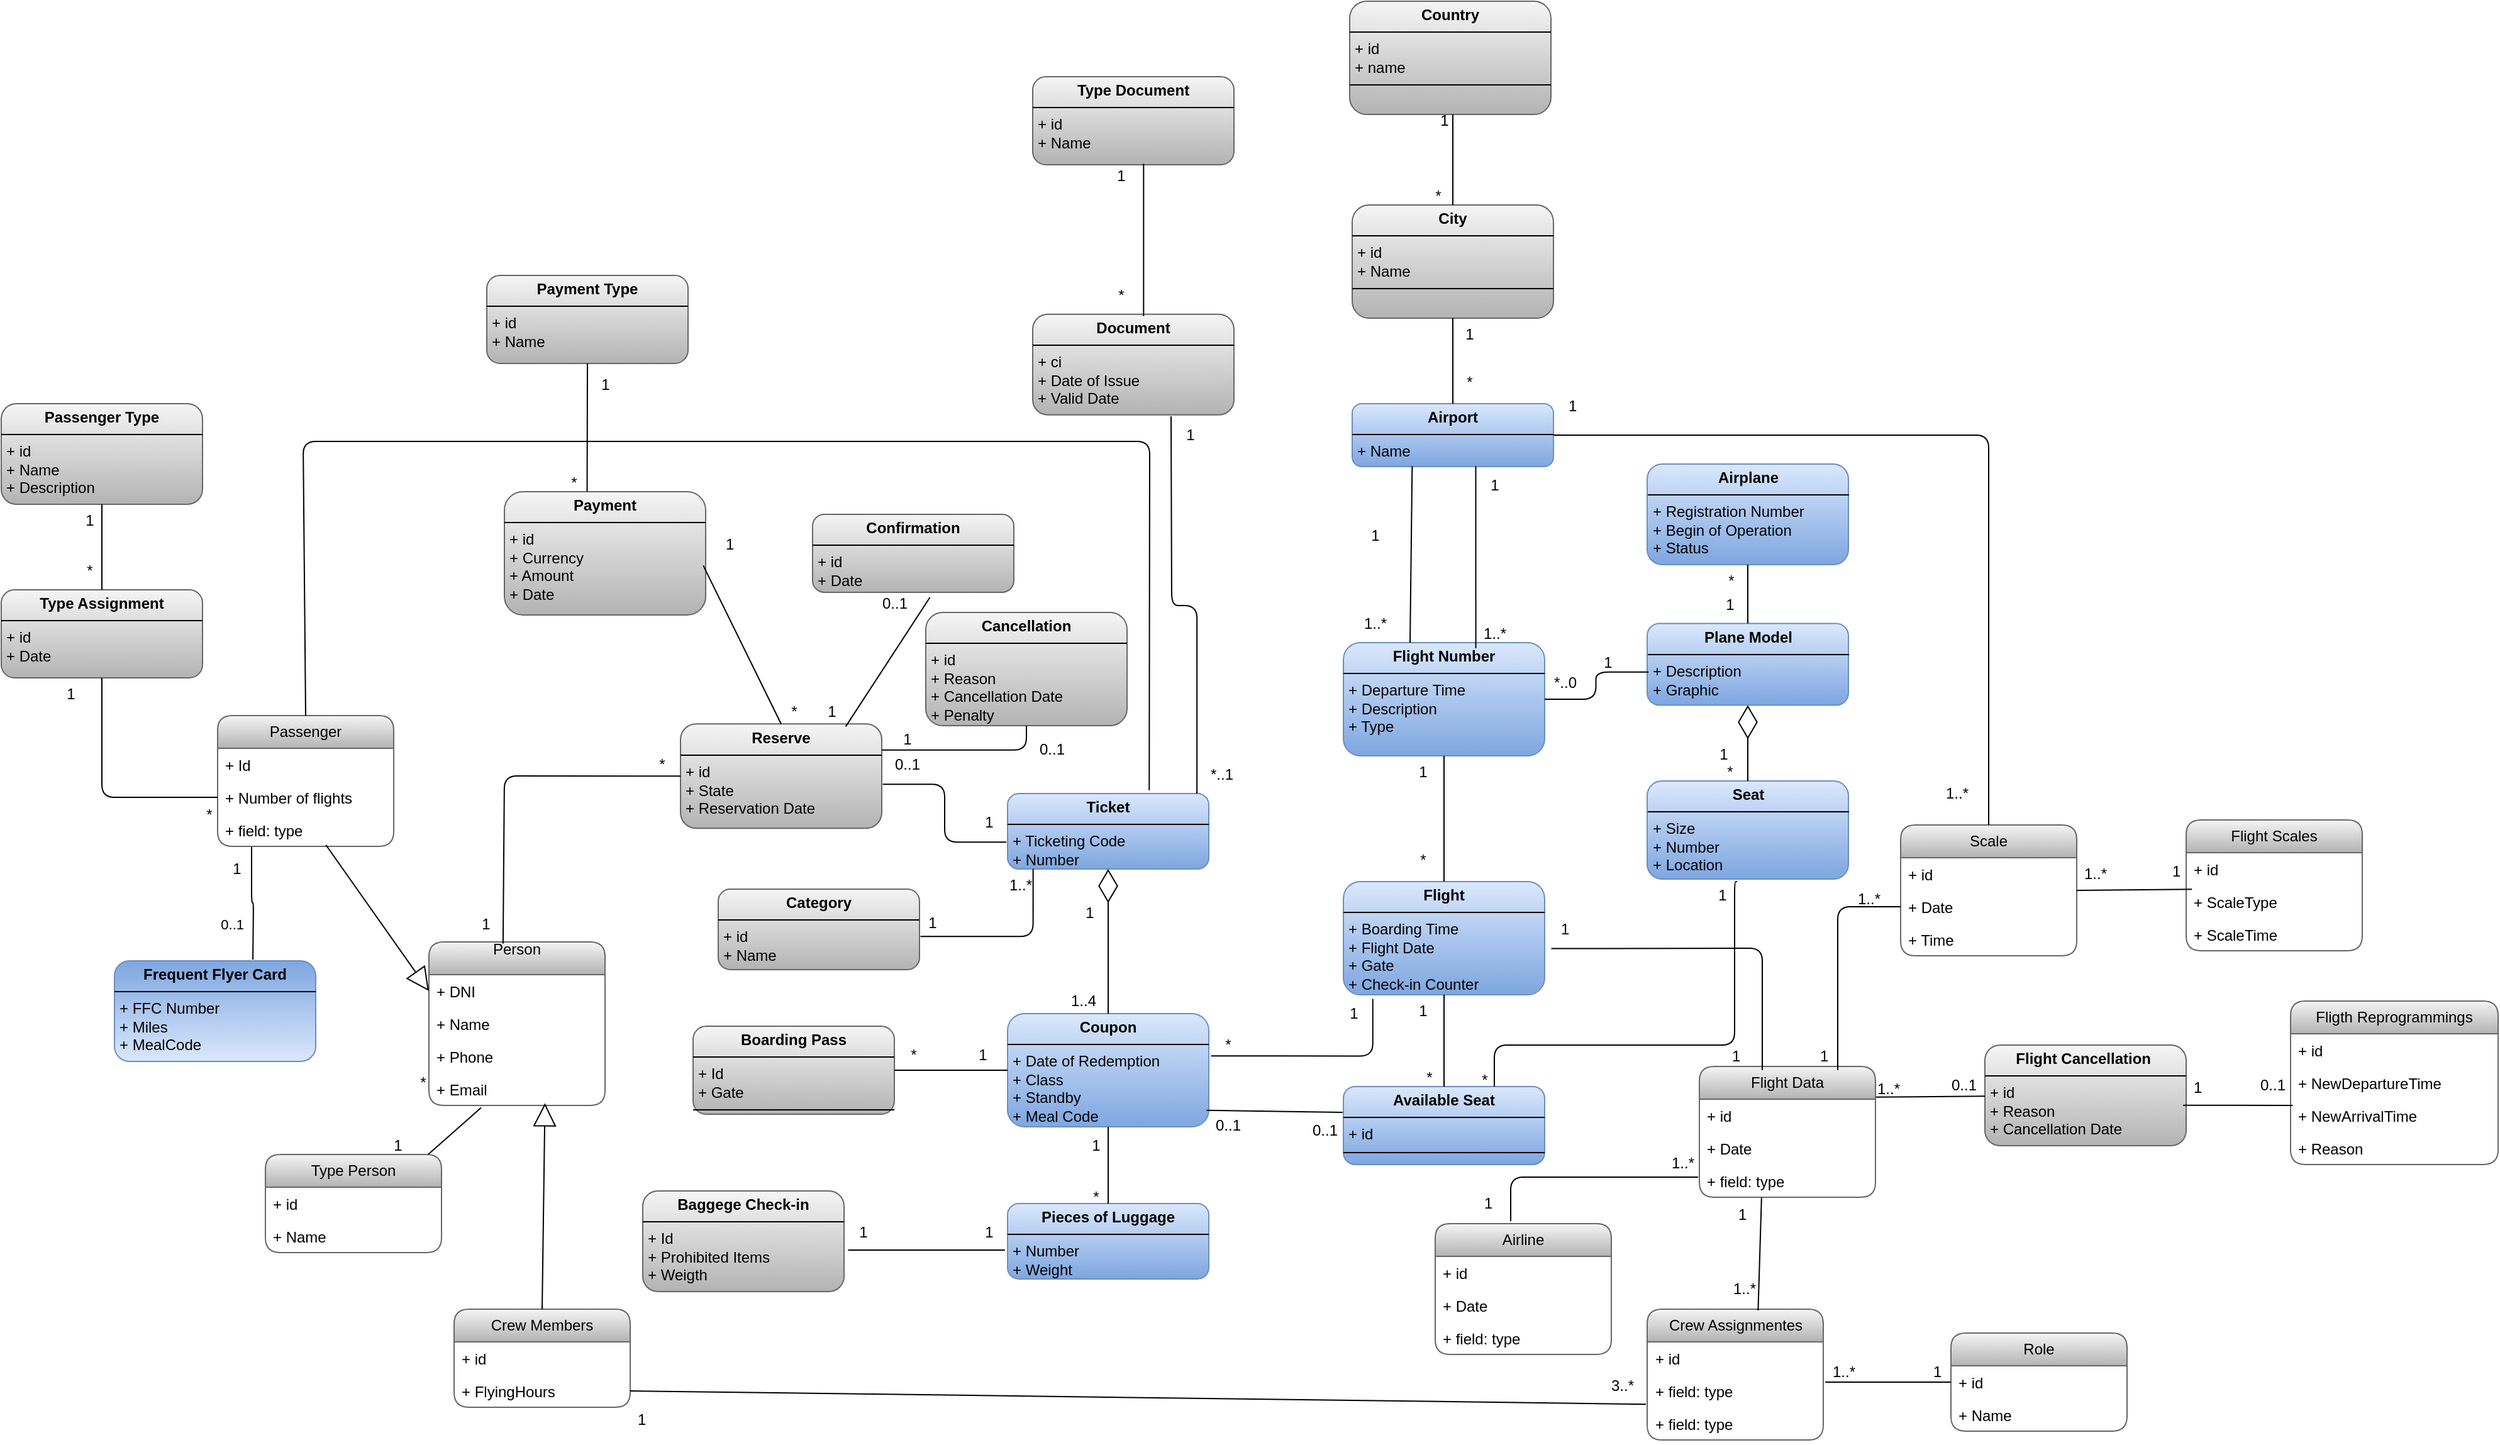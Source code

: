 <mxfile version="24.7.8">
  <diagram id="C5RBs43oDa-KdzZeNtuy" name="Page-1">
    <mxGraphModel dx="3548" dy="1676" grid="1" gridSize="10" guides="1" tooltips="1" connect="1" arrows="1" fold="1" page="1" pageScale="1" pageWidth="827" pageHeight="1169" math="0" shadow="0">
      <root>
        <mxCell id="WIyWlLk6GJQsqaUBKTNV-0" />
        <mxCell id="WIyWlLk6GJQsqaUBKTNV-1" parent="WIyWlLk6GJQsqaUBKTNV-0" />
        <mxCell id="QMsvHpXPwVjZWoKo-MYo-494" value="&lt;p style=&quot;margin:0px;margin-top:4px;text-align:center;&quot;&gt;&lt;b&gt;Ticket&lt;/b&gt;&lt;/p&gt;&lt;hr size=&quot;1&quot; style=&quot;border-style:solid;&quot;&gt;&lt;p style=&quot;margin:0px;margin-left:4px;&quot;&gt;+ Ticketing Code&lt;/p&gt;&lt;p style=&quot;margin:0px;margin-left:4px;&quot;&gt;+ Number&lt;/p&gt;&lt;hr size=&quot;1&quot; style=&quot;border-style:solid;&quot;&gt;&lt;p style=&quot;margin:0px;margin-left:4px;&quot;&gt;&lt;br&gt;&lt;/p&gt;" style="verticalAlign=top;align=left;overflow=fill;html=1;whiteSpace=wrap;fillColor=#dae8fc;rounded=1;gradientColor=#7ea6e0;strokeColor=#6c8ebf;" parent="WIyWlLk6GJQsqaUBKTNV-1" vertex="1">
          <mxGeometry x="-1240" y="410" width="160" height="60" as="geometry" />
        </mxCell>
        <mxCell id="QMsvHpXPwVjZWoKo-MYo-495" value="&lt;p style=&quot;margin:0px;margin-top:4px;text-align:center;&quot;&gt;&lt;b&gt;Coupon&lt;/b&gt;&lt;/p&gt;&lt;hr size=&quot;1&quot; style=&quot;border-style:solid;&quot;&gt;&lt;p style=&quot;margin:0px;margin-left:4px;&quot;&gt;+ Date of Redemption&lt;/p&gt;&lt;p style=&quot;margin:0px;margin-left:4px;&quot;&gt;+ Class&lt;/p&gt;&lt;p style=&quot;margin:0px;margin-left:4px;&quot;&gt;+ Standby&lt;/p&gt;&lt;p style=&quot;margin:0px;margin-left:4px;&quot;&gt;+ Meal Code&lt;/p&gt;&lt;hr size=&quot;1&quot; style=&quot;border-style:solid;&quot;&gt;&lt;p style=&quot;margin:0px;margin-left:4px;&quot;&gt;&lt;br&gt;&lt;/p&gt;" style="verticalAlign=top;align=left;overflow=fill;html=1;whiteSpace=wrap;fillColor=#dae8fc;rounded=1;gradientColor=#7ea6e0;strokeColor=#6c8ebf;" parent="WIyWlLk6GJQsqaUBKTNV-1" vertex="1">
          <mxGeometry x="-1240" y="585" width="160" height="90" as="geometry" />
        </mxCell>
        <mxCell id="QMsvHpXPwVjZWoKo-MYo-496" value="&lt;p style=&quot;margin:0px;margin-top:4px;text-align:center;&quot;&gt;&lt;b&gt;Pieces of Luggage&lt;/b&gt;&lt;/p&gt;&lt;hr size=&quot;1&quot; style=&quot;border-style:solid;&quot;&gt;&lt;p style=&quot;margin:0px;margin-left:4px;&quot;&gt;+ Number&lt;/p&gt;&lt;p style=&quot;margin:0px;margin-left:4px;&quot;&gt;+ Weight&lt;/p&gt;&lt;hr size=&quot;1&quot; style=&quot;border-style:solid;&quot;&gt;&lt;p style=&quot;margin:0px;margin-left:4px;&quot;&gt;&lt;br&gt;&lt;/p&gt;" style="verticalAlign=top;align=left;overflow=fill;html=1;whiteSpace=wrap;fillColor=#dae8fc;rounded=1;gradientColor=#7ea6e0;strokeColor=#6c8ebf;" parent="WIyWlLk6GJQsqaUBKTNV-1" vertex="1">
          <mxGeometry x="-1240" y="736" width="160" height="60" as="geometry" />
        </mxCell>
        <mxCell id="QMsvHpXPwVjZWoKo-MYo-507" value="" style="endArrow=diamondThin;endFill=0;endSize=24;html=1;rounded=1;entryX=0.5;entryY=1;entryDx=0;entryDy=0;exitX=0.5;exitY=0;exitDx=0;exitDy=0;" parent="WIyWlLk6GJQsqaUBKTNV-1" source="QMsvHpXPwVjZWoKo-MYo-495" target="QMsvHpXPwVjZWoKo-MYo-494" edge="1">
          <mxGeometry width="160" relative="1" as="geometry">
            <mxPoint x="-1160" y="550" as="sourcePoint" />
            <mxPoint x="-1000" y="550" as="targetPoint" />
          </mxGeometry>
        </mxCell>
        <mxCell id="QMsvHpXPwVjZWoKo-MYo-508" value="1" style="text;html=1;align=center;verticalAlign=middle;resizable=0;points=[];autosize=1;strokeColor=none;fillColor=none;rounded=1;" parent="WIyWlLk6GJQsqaUBKTNV-1" vertex="1">
          <mxGeometry x="-1190" y="490" width="30" height="30" as="geometry" />
        </mxCell>
        <mxCell id="QMsvHpXPwVjZWoKo-MYo-513" value="" style="endArrow=none;html=1;edgeStyle=orthogonalEdgeStyle;rounded=1;entryX=0.5;entryY=0;entryDx=0;entryDy=0;exitX=0.5;exitY=1;exitDx=0;exitDy=0;" parent="WIyWlLk6GJQsqaUBKTNV-1" source="QMsvHpXPwVjZWoKo-MYo-495" target="QMsvHpXPwVjZWoKo-MYo-496" edge="1">
          <mxGeometry relative="1" as="geometry">
            <mxPoint x="-1170" y="750" as="sourcePoint" />
            <mxPoint x="-1010" y="750" as="targetPoint" />
          </mxGeometry>
        </mxCell>
        <mxCell id="QMsvHpXPwVjZWoKo-MYo-519" value="*" style="text;html=1;align=center;verticalAlign=middle;resizable=0;points=[];autosize=1;strokeColor=none;fillColor=none;rounded=1;arcSize=0;" parent="WIyWlLk6GJQsqaUBKTNV-1" vertex="1">
          <mxGeometry x="-1425" y="329.75" width="30" height="30" as="geometry" />
        </mxCell>
        <mxCell id="QMsvHpXPwVjZWoKo-MYo-520" value="" style="endArrow=none;html=1;edgeStyle=orthogonalEdgeStyle;rounded=1;exitX=0.193;exitY=1;exitDx=0;exitDy=0;entryX=0.544;entryY=0.175;entryDx=0;entryDy=0;exitPerimeter=0;entryPerimeter=0;" parent="WIyWlLk6GJQsqaUBKTNV-1" source="KRj2QVbFsAgRiFOyGKjl-24" edge="1">
          <mxGeometry relative="1" as="geometry">
            <mxPoint x="-1700" y="100" as="sourcePoint" />
            <mxPoint x="-1839.96" y="542" as="targetPoint" />
          </mxGeometry>
        </mxCell>
        <mxCell id="QMsvHpXPwVjZWoKo-MYo-522" value="0..1" style="edgeLabel;resizable=0;html=1;align=right;verticalAlign=bottom;rounded=1;" parent="QMsvHpXPwVjZWoKo-MYo-520" connectable="0" vertex="1">
          <mxGeometry x="1" relative="1" as="geometry">
            <mxPoint x="-7" y="-19" as="offset" />
          </mxGeometry>
        </mxCell>
        <mxCell id="QMsvHpXPwVjZWoKo-MYo-523" value="1" style="text;html=1;align=center;verticalAlign=middle;resizable=0;points=[];autosize=1;strokeColor=none;fillColor=none;rounded=1;" parent="WIyWlLk6GJQsqaUBKTNV-1" vertex="1">
          <mxGeometry x="-1185" y="675" width="30" height="30" as="geometry" />
        </mxCell>
        <mxCell id="QMsvHpXPwVjZWoKo-MYo-524" value="*" style="text;html=1;align=center;verticalAlign=middle;resizable=0;points=[];autosize=1;strokeColor=none;fillColor=none;rounded=1;" parent="WIyWlLk6GJQsqaUBKTNV-1" vertex="1">
          <mxGeometry x="-1185" y="716" width="30" height="30" as="geometry" />
        </mxCell>
        <mxCell id="QMsvHpXPwVjZWoKo-MYo-525" value="&lt;p style=&quot;margin:0px;margin-top:4px;text-align:center;&quot;&gt;&lt;b&gt;Airport&lt;/b&gt;&lt;/p&gt;&lt;hr size=&quot;1&quot; style=&quot;border-style:solid;&quot;&gt;&lt;p style=&quot;margin:0px;margin-left:4px;&quot;&gt;+ Name&lt;/p&gt;&lt;hr size=&quot;1&quot; style=&quot;border-style:solid;&quot;&gt;&lt;p style=&quot;margin:0px;margin-left:4px;&quot;&gt;&lt;br&gt;&lt;/p&gt;" style="verticalAlign=top;align=left;overflow=fill;html=1;whiteSpace=wrap;fillColor=#dae8fc;rounded=1;gradientColor=#7ea6e0;strokeColor=#6c8ebf;" parent="WIyWlLk6GJQsqaUBKTNV-1" vertex="1">
          <mxGeometry x="-966" y="100" width="160" height="50" as="geometry" />
        </mxCell>
        <mxCell id="QMsvHpXPwVjZWoKo-MYo-526" value="&lt;p style=&quot;margin:0px;margin-top:4px;text-align:center;&quot;&gt;&lt;b&gt;Flight Number&lt;/b&gt;&lt;/p&gt;&lt;hr size=&quot;1&quot; style=&quot;border-style:solid;&quot;&gt;&lt;p style=&quot;margin:0px;margin-left:4px;&quot;&gt;+ Departure Time&lt;/p&gt;&lt;p style=&quot;margin:0px;margin-left:4px;&quot;&gt;+ Description&lt;/p&gt;&lt;p style=&quot;margin:0px;margin-left:4px;&quot;&gt;+ Type&amp;nbsp;&lt;/p&gt;&lt;p style=&quot;margin:0px;margin-left:4px;&quot;&gt;&lt;/p&gt;&lt;p style=&quot;margin:0px;margin-left:4px;&quot;&gt;&lt;br&gt;&lt;/p&gt;" style="verticalAlign=top;align=left;overflow=fill;html=1;whiteSpace=wrap;fillColor=#dae8fc;rounded=1;gradientColor=#7ea6e0;strokeColor=#6c8ebf;" parent="WIyWlLk6GJQsqaUBKTNV-1" vertex="1">
          <mxGeometry x="-973" y="290" width="160" height="90" as="geometry" />
        </mxCell>
        <mxCell id="QMsvHpXPwVjZWoKo-MYo-527" value="&lt;p style=&quot;margin:0px;margin-top:4px;text-align:center;&quot;&gt;&lt;b&gt;Flight&lt;/b&gt;&lt;/p&gt;&lt;hr size=&quot;1&quot; style=&quot;border-style:solid;&quot;&gt;&lt;p style=&quot;margin:0px;margin-left:4px;&quot;&gt;+ Boarding Time&lt;/p&gt;&lt;p style=&quot;margin:0px;margin-left:4px;&quot;&gt;+ Flight Date&lt;/p&gt;&lt;p style=&quot;margin:0px;margin-left:4px;&quot;&gt;+ Gate&amp;nbsp;&lt;/p&gt;&lt;p style=&quot;margin:0px;margin-left:4px;&quot;&gt;+ Check-in Counter&lt;/p&gt;&lt;hr size=&quot;1&quot; style=&quot;border-style:solid;&quot;&gt;&lt;p style=&quot;margin:0px;margin-left:4px;&quot;&gt;&lt;br&gt;&lt;/p&gt;" style="verticalAlign=top;align=left;overflow=fill;html=1;whiteSpace=wrap;fillColor=#dae8fc;rounded=1;gradientColor=#7ea6e0;strokeColor=#6c8ebf;" parent="WIyWlLk6GJQsqaUBKTNV-1" vertex="1">
          <mxGeometry x="-973" y="480" width="160" height="90" as="geometry" />
        </mxCell>
        <mxCell id="QMsvHpXPwVjZWoKo-MYo-532" value="&lt;p style=&quot;margin:0px;margin-top:4px;text-align:center;&quot;&gt;&lt;b&gt;Available Seat&lt;/b&gt;&lt;/p&gt;&lt;hr size=&quot;1&quot; style=&quot;border-style:solid;&quot;&gt;&lt;p style=&quot;margin:0px;margin-left:4px;&quot;&gt;+ id&lt;/p&gt;&lt;hr size=&quot;1&quot; style=&quot;border-style:solid;&quot;&gt;&lt;p style=&quot;margin:0px;margin-left:4px;&quot;&gt;&lt;br&gt;&lt;/p&gt;" style="verticalAlign=top;align=left;overflow=fill;html=1;whiteSpace=wrap;fillColor=#dae8fc;rounded=1;gradientColor=#7ea6e0;strokeColor=#6c8ebf;" parent="WIyWlLk6GJQsqaUBKTNV-1" vertex="1">
          <mxGeometry x="-973" y="643" width="160" height="62" as="geometry" />
        </mxCell>
        <mxCell id="QMsvHpXPwVjZWoKo-MYo-537" value="" style="endArrow=none;html=1;edgeStyle=orthogonalEdgeStyle;rounded=1;exitX=0.5;exitY=1;exitDx=0;exitDy=0;entryX=0.5;entryY=0;entryDx=0;entryDy=0;" parent="WIyWlLk6GJQsqaUBKTNV-1" source="QMsvHpXPwVjZWoKo-MYo-526" target="QMsvHpXPwVjZWoKo-MYo-527" edge="1">
          <mxGeometry relative="1" as="geometry">
            <mxPoint x="-1093" y="500" as="sourcePoint" />
            <mxPoint x="-933" y="500" as="targetPoint" />
          </mxGeometry>
        </mxCell>
        <mxCell id="QMsvHpXPwVjZWoKo-MYo-541" value="" style="endArrow=none;html=1;edgeStyle=orthogonalEdgeStyle;rounded=1;exitX=1.011;exitY=0.374;exitDx=0;exitDy=0;exitPerimeter=0;entryX=0.146;entryY=1.036;entryDx=0;entryDy=0;entryPerimeter=0;" parent="WIyWlLk6GJQsqaUBKTNV-1" source="QMsvHpXPwVjZWoKo-MYo-495" target="QMsvHpXPwVjZWoKo-MYo-527" edge="1">
          <mxGeometry relative="1" as="geometry">
            <mxPoint x="-960" y="550" as="sourcePoint" />
            <mxPoint x="-800" y="550" as="targetPoint" />
          </mxGeometry>
        </mxCell>
        <mxCell id="QMsvHpXPwVjZWoKo-MYo-550" value="" style="endArrow=none;html=1;edgeStyle=orthogonalEdgeStyle;rounded=1;exitX=0.5;exitY=1;exitDx=0;exitDy=0;entryX=0.5;entryY=0;entryDx=0;entryDy=0;" parent="WIyWlLk6GJQsqaUBKTNV-1" source="QMsvHpXPwVjZWoKo-MYo-527" target="QMsvHpXPwVjZWoKo-MYo-532" edge="1">
          <mxGeometry relative="1" as="geometry">
            <mxPoint x="-960" y="550" as="sourcePoint" />
            <mxPoint x="-800" y="550" as="targetPoint" />
          </mxGeometry>
        </mxCell>
        <mxCell id="QMsvHpXPwVjZWoKo-MYo-553" value="1" style="text;html=1;align=center;verticalAlign=middle;resizable=0;points=[];autosize=1;strokeColor=none;fillColor=none;rounded=1;" parent="WIyWlLk6GJQsqaUBKTNV-1" vertex="1">
          <mxGeometry x="-963" y="190" width="30" height="30" as="geometry" />
        </mxCell>
        <mxCell id="QMsvHpXPwVjZWoKo-MYo-554" value="1..*" style="text;html=1;align=center;verticalAlign=middle;resizable=0;points=[];autosize=1;strokeColor=none;fillColor=none;rounded=1;" parent="WIyWlLk6GJQsqaUBKTNV-1" vertex="1">
          <mxGeometry x="-968" y="260" width="40" height="30" as="geometry" />
        </mxCell>
        <mxCell id="QMsvHpXPwVjZWoKo-MYo-555" value="1" style="text;html=1;align=center;verticalAlign=middle;resizable=0;points=[];autosize=1;strokeColor=none;fillColor=none;rounded=1;" parent="WIyWlLk6GJQsqaUBKTNV-1" vertex="1">
          <mxGeometry x="-868" y="150" width="30" height="30" as="geometry" />
        </mxCell>
        <mxCell id="QMsvHpXPwVjZWoKo-MYo-556" value="1..*" style="text;html=1;align=center;verticalAlign=middle;resizable=0;points=[];autosize=1;strokeColor=none;fillColor=none;rounded=1;" parent="WIyWlLk6GJQsqaUBKTNV-1" vertex="1">
          <mxGeometry x="-873" y="268" width="40" height="30" as="geometry" />
        </mxCell>
        <mxCell id="QMsvHpXPwVjZWoKo-MYo-557" value="1" style="text;html=1;align=center;verticalAlign=middle;resizable=0;points=[];autosize=1;strokeColor=none;fillColor=none;rounded=1;" parent="WIyWlLk6GJQsqaUBKTNV-1" vertex="1">
          <mxGeometry x="-925" y="378" width="30" height="30" as="geometry" />
        </mxCell>
        <mxCell id="QMsvHpXPwVjZWoKo-MYo-558" value="*" style="text;html=1;align=center;verticalAlign=middle;resizable=0;points=[];autosize=1;strokeColor=none;fillColor=none;rounded=1;" parent="WIyWlLk6GJQsqaUBKTNV-1" vertex="1">
          <mxGeometry x="-925" y="448" width="30" height="30" as="geometry" />
        </mxCell>
        <mxCell id="QMsvHpXPwVjZWoKo-MYo-559" value="1" style="text;html=1;align=center;verticalAlign=middle;resizable=0;points=[];autosize=1;strokeColor=none;fillColor=none;rounded=1;" parent="WIyWlLk6GJQsqaUBKTNV-1" vertex="1">
          <mxGeometry x="-980" y="570" width="30" height="30" as="geometry" />
        </mxCell>
        <mxCell id="QMsvHpXPwVjZWoKo-MYo-560" value="*" style="text;html=1;align=center;verticalAlign=middle;resizable=0;points=[];autosize=1;strokeColor=none;fillColor=none;rounded=1;" parent="WIyWlLk6GJQsqaUBKTNV-1" vertex="1">
          <mxGeometry x="-1080" y="595" width="30" height="30" as="geometry" />
        </mxCell>
        <mxCell id="QMsvHpXPwVjZWoKo-MYo-562" value="0..1" style="text;html=1;align=center;verticalAlign=middle;resizable=0;points=[];autosize=1;strokeColor=none;fillColor=none;rounded=1;" parent="WIyWlLk6GJQsqaUBKTNV-1" vertex="1">
          <mxGeometry x="-1085" y="659" width="40" height="30" as="geometry" />
        </mxCell>
        <mxCell id="QMsvHpXPwVjZWoKo-MYo-563" value="0..1" style="text;html=1;align=center;verticalAlign=middle;resizable=0;points=[];autosize=1;strokeColor=none;fillColor=none;rounded=1;" parent="WIyWlLk6GJQsqaUBKTNV-1" vertex="1">
          <mxGeometry x="-1008" y="663" width="40" height="30" as="geometry" />
        </mxCell>
        <mxCell id="QMsvHpXPwVjZWoKo-MYo-564" value="1" style="text;html=1;align=center;verticalAlign=middle;resizable=0;points=[];autosize=1;strokeColor=none;fillColor=none;rounded=1;" parent="WIyWlLk6GJQsqaUBKTNV-1" vertex="1">
          <mxGeometry x="-925" y="568" width="30" height="30" as="geometry" />
        </mxCell>
        <mxCell id="QMsvHpXPwVjZWoKo-MYo-565" value="*" style="text;html=1;align=center;verticalAlign=middle;resizable=0;points=[];autosize=1;strokeColor=none;fillColor=none;rounded=1;" parent="WIyWlLk6GJQsqaUBKTNV-1" vertex="1">
          <mxGeometry x="-920" y="621" width="30" height="30" as="geometry" />
        </mxCell>
        <mxCell id="QMsvHpXPwVjZWoKo-MYo-566" value="&lt;p style=&quot;margin:0px;margin-top:4px;text-align:center;&quot;&gt;&lt;b&gt;Airplane&lt;/b&gt;&lt;/p&gt;&lt;hr size=&quot;1&quot; style=&quot;border-style:solid;&quot;&gt;&lt;p style=&quot;margin:0px;margin-left:4px;&quot;&gt;+ Registration Number&lt;/p&gt;&lt;p style=&quot;margin:0px;margin-left:4px;&quot;&gt;+ Begin of Operation&amp;nbsp;&lt;/p&gt;&lt;p style=&quot;margin:0px;margin-left:4px;&quot;&gt;+ Status&lt;/p&gt;&lt;hr size=&quot;1&quot; style=&quot;border-style:solid;&quot;&gt;&lt;p style=&quot;margin:0px;margin-left:4px;&quot;&gt;&lt;br&gt;&lt;/p&gt;" style="verticalAlign=top;align=left;overflow=fill;html=1;whiteSpace=wrap;fillColor=#dae8fc;rounded=1;gradientColor=#7ea6e0;strokeColor=#6c8ebf;" parent="WIyWlLk6GJQsqaUBKTNV-1" vertex="1">
          <mxGeometry x="-731.5" y="148" width="160" height="80" as="geometry" />
        </mxCell>
        <mxCell id="QMsvHpXPwVjZWoKo-MYo-567" value="&lt;p style=&quot;margin:0px;margin-top:4px;text-align:center;&quot;&gt;&lt;b&gt;Plane Model&lt;/b&gt;&lt;/p&gt;&lt;hr size=&quot;1&quot; style=&quot;border-style:solid;&quot;&gt;&lt;p style=&quot;margin:0px;margin-left:4px;&quot;&gt;+ Description&lt;/p&gt;&lt;p style=&quot;margin:0px;margin-left:4px;&quot;&gt;+ Graphic&lt;/p&gt;&lt;hr size=&quot;1&quot; style=&quot;border-style:solid;&quot;&gt;&lt;p style=&quot;margin:0px;margin-left:4px;&quot;&gt;&lt;br&gt;&lt;/p&gt;" style="verticalAlign=top;align=left;overflow=fill;html=1;whiteSpace=wrap;fillColor=#dae8fc;rounded=1;gradientColor=#7ea6e0;strokeColor=#6c8ebf;" parent="WIyWlLk6GJQsqaUBKTNV-1" vertex="1">
          <mxGeometry x="-731.5" y="274.75" width="160" height="65" as="geometry" />
        </mxCell>
        <mxCell id="QMsvHpXPwVjZWoKo-MYo-568" value="&lt;p style=&quot;margin:0px;margin-top:4px;text-align:center;&quot;&gt;&lt;b&gt;Seat&lt;/b&gt;&lt;/p&gt;&lt;hr size=&quot;1&quot; style=&quot;border-style:solid;&quot;&gt;&lt;p style=&quot;margin:0px;margin-left:4px;&quot;&gt;+ Size&lt;/p&gt;&lt;p style=&quot;margin:0px;margin-left:4px;&quot;&gt;+ Number&amp;nbsp;&lt;/p&gt;&lt;p style=&quot;margin:0px;margin-left:4px;&quot;&gt;+ Location&lt;/p&gt;&lt;hr size=&quot;1&quot; style=&quot;border-style:solid;&quot;&gt;&lt;p style=&quot;margin:0px;margin-left:4px;&quot;&gt;&lt;br&gt;&lt;/p&gt;" style="verticalAlign=top;align=left;overflow=fill;html=1;whiteSpace=wrap;fillColor=#dae8fc;rounded=1;gradientColor=#7ea6e0;strokeColor=#6c8ebf;" parent="WIyWlLk6GJQsqaUBKTNV-1" vertex="1">
          <mxGeometry x="-731.5" y="400" width="160" height="78" as="geometry" />
        </mxCell>
        <mxCell id="QMsvHpXPwVjZWoKo-MYo-571" value="" style="endArrow=none;html=1;edgeStyle=orthogonalEdgeStyle;rounded=1;exitX=0.5;exitY=0;exitDx=0;exitDy=0;entryX=0.5;entryY=1;entryDx=0;entryDy=0;" parent="WIyWlLk6GJQsqaUBKTNV-1" source="QMsvHpXPwVjZWoKo-MYo-567" target="QMsvHpXPwVjZWoKo-MYo-566" edge="1">
          <mxGeometry relative="1" as="geometry">
            <mxPoint x="-792.5" y="320" as="sourcePoint" />
            <mxPoint x="-632.5" y="320" as="targetPoint" />
          </mxGeometry>
        </mxCell>
        <mxCell id="QMsvHpXPwVjZWoKo-MYo-574" value="" style="endArrow=diamondThin;endFill=0;endSize=24;html=1;rounded=1;entryX=0.5;entryY=1;entryDx=0;entryDy=0;exitX=0.5;exitY=0;exitDx=0;exitDy=0;" parent="WIyWlLk6GJQsqaUBKTNV-1" source="QMsvHpXPwVjZWoKo-MYo-568" target="QMsvHpXPwVjZWoKo-MYo-567" edge="1">
          <mxGeometry width="160" relative="1" as="geometry">
            <mxPoint x="-765.5" y="442" as="sourcePoint" />
            <mxPoint x="-605.5" y="442" as="targetPoint" />
          </mxGeometry>
        </mxCell>
        <mxCell id="QMsvHpXPwVjZWoKo-MYo-575" value="" style="endArrow=none;html=1;edgeStyle=orthogonalEdgeStyle;rounded=1;exitX=0.75;exitY=0;exitDx=0;exitDy=0;" parent="WIyWlLk6GJQsqaUBKTNV-1" source="QMsvHpXPwVjZWoKo-MYo-532" edge="1">
          <mxGeometry relative="1" as="geometry">
            <mxPoint x="-744" y="734" as="sourcePoint" />
            <mxPoint x="-660" y="480" as="targetPoint" />
            <Array as="points">
              <mxPoint x="-853" y="610" />
              <mxPoint x="-662" y="610" />
              <mxPoint x="-662" y="480" />
            </Array>
          </mxGeometry>
        </mxCell>
        <mxCell id="QMsvHpXPwVjZWoKo-MYo-578" value="" style="endArrow=none;html=1;edgeStyle=orthogonalEdgeStyle;rounded=1;exitX=1;exitY=0.5;exitDx=0;exitDy=0;entryX=0.007;entryY=0.594;entryDx=0;entryDy=0;entryPerimeter=0;" parent="WIyWlLk6GJQsqaUBKTNV-1" source="QMsvHpXPwVjZWoKo-MYo-526" target="QMsvHpXPwVjZWoKo-MYo-567" edge="1">
          <mxGeometry relative="1" as="geometry">
            <mxPoint x="-744" y="530" as="sourcePoint" />
            <mxPoint x="-584" y="530" as="targetPoint" />
          </mxGeometry>
        </mxCell>
        <mxCell id="QMsvHpXPwVjZWoKo-MYo-581" value="*..0" style="text;html=1;align=center;verticalAlign=middle;resizable=0;points=[];autosize=1;strokeColor=none;fillColor=none;rounded=1;" parent="WIyWlLk6GJQsqaUBKTNV-1" vertex="1">
          <mxGeometry x="-815" y="309" width="36" height="26" as="geometry" />
        </mxCell>
        <mxCell id="QMsvHpXPwVjZWoKo-MYo-582" value="1" style="text;html=1;align=center;verticalAlign=middle;resizable=0;points=[];autosize=1;strokeColor=none;fillColor=none;rounded=1;" parent="WIyWlLk6GJQsqaUBKTNV-1" vertex="1">
          <mxGeometry x="-776" y="293" width="25" height="26" as="geometry" />
        </mxCell>
        <mxCell id="QMsvHpXPwVjZWoKo-MYo-583" value="*" style="text;html=1;align=center;verticalAlign=middle;resizable=0;points=[];autosize=1;strokeColor=none;fillColor=none;rounded=1;" parent="WIyWlLk6GJQsqaUBKTNV-1" vertex="1">
          <mxGeometry x="-676.5" y="228" width="23" height="26" as="geometry" />
        </mxCell>
        <mxCell id="QMsvHpXPwVjZWoKo-MYo-585" value="1" style="text;html=1;align=center;verticalAlign=middle;resizable=0;points=[];autosize=1;strokeColor=none;fillColor=none;rounded=1;" parent="WIyWlLk6GJQsqaUBKTNV-1" vertex="1">
          <mxGeometry x="-678.5" y="247" width="25" height="26" as="geometry" />
        </mxCell>
        <mxCell id="QMsvHpXPwVjZWoKo-MYo-586" value="1" style="text;html=1;align=center;verticalAlign=middle;resizable=0;points=[];autosize=1;strokeColor=none;fillColor=none;rounded=1;" parent="WIyWlLk6GJQsqaUBKTNV-1" vertex="1">
          <mxGeometry x="-683.5" y="366" width="25" height="26" as="geometry" />
        </mxCell>
        <mxCell id="QMsvHpXPwVjZWoKo-MYo-587" value="*" style="text;html=1;align=center;verticalAlign=middle;resizable=0;points=[];autosize=1;strokeColor=none;fillColor=none;rounded=1;" parent="WIyWlLk6GJQsqaUBKTNV-1" vertex="1">
          <mxGeometry x="-677.5" y="380" width="23" height="26" as="geometry" />
        </mxCell>
        <mxCell id="QMsvHpXPwVjZWoKo-MYo-588" value="1" style="text;html=1;align=center;verticalAlign=middle;resizable=0;points=[];autosize=1;strokeColor=none;fillColor=none;rounded=1;arcSize=50;" parent="WIyWlLk6GJQsqaUBKTNV-1" vertex="1">
          <mxGeometry x="-685" y="478" width="25" height="26" as="geometry" />
        </mxCell>
        <mxCell id="QMsvHpXPwVjZWoKo-MYo-589" value="*" style="text;html=1;align=center;verticalAlign=middle;resizable=0;points=[];autosize=1;strokeColor=none;fillColor=none;rounded=1;arcSize=25;" parent="WIyWlLk6GJQsqaUBKTNV-1" vertex="1">
          <mxGeometry x="-873" y="625" width="23" height="26" as="geometry" />
        </mxCell>
        <mxCell id="bgWBPSLHwiRNU1j04OMt-0" value="&lt;p style=&quot;margin:0px;margin-top:4px;text-align:center;&quot;&gt;&lt;b&gt;Boarding Pass&lt;/b&gt;&lt;/p&gt;&lt;hr size=&quot;1&quot; style=&quot;border-style:solid;&quot;&gt;&lt;p style=&quot;margin:0px;margin-left:4px;&quot;&gt;+ Id&amp;nbsp;&lt;/p&gt;&lt;p style=&quot;margin:0px;margin-left:4px;&quot;&gt;+ Gate&lt;/p&gt;&lt;hr size=&quot;1&quot; style=&quot;border-style:solid;&quot;&gt;&lt;p style=&quot;margin:0px;margin-left:4px;&quot;&gt;&lt;br&gt;&lt;/p&gt;" style="verticalAlign=top;align=left;overflow=fill;html=1;whiteSpace=wrap;fillColor=#f5f5f5;rounded=1;gradientColor=#b3b3b3;strokeColor=#666666;" parent="WIyWlLk6GJQsqaUBKTNV-1" vertex="1">
          <mxGeometry x="-1490" y="595" width="160" height="70" as="geometry" />
        </mxCell>
        <mxCell id="bgWBPSLHwiRNU1j04OMt-1" style="edgeStyle=orthogonalEdgeStyle;rounded=1;orthogonalLoop=1;jettySize=auto;html=1;exitX=0.5;exitY=1;exitDx=0;exitDy=0;" parent="WIyWlLk6GJQsqaUBKTNV-1" source="bgWBPSLHwiRNU1j04OMt-0" target="bgWBPSLHwiRNU1j04OMt-0" edge="1">
          <mxGeometry relative="1" as="geometry" />
        </mxCell>
        <mxCell id="bgWBPSLHwiRNU1j04OMt-2" value="&lt;p style=&quot;margin:0px;margin-top:4px;text-align:center;&quot;&gt;&lt;b&gt;Baggege Check-in&lt;/b&gt;&lt;/p&gt;&lt;hr size=&quot;1&quot; style=&quot;border-style:solid;&quot;&gt;&lt;p style=&quot;margin:0px;margin-left:4px;&quot;&gt;+ Id&lt;/p&gt;&lt;p style=&quot;margin:0px;margin-left:4px;&quot;&gt;+ Prohibited Items&lt;/p&gt;&lt;p style=&quot;margin:0px;margin-left:4px;&quot;&gt;+ Weigth&lt;/p&gt;&lt;hr size=&quot;1&quot; style=&quot;border-style:solid;&quot;&gt;&lt;p style=&quot;margin:0px;margin-left:4px;&quot;&gt;&lt;br&gt;&lt;/p&gt;&lt;p style=&quot;margin:0px;margin-left:4px;&quot;&gt;&lt;br&gt;&lt;/p&gt;" style="verticalAlign=top;align=left;overflow=fill;html=1;whiteSpace=wrap;fillColor=#f5f5f5;rounded=1;gradientColor=#b3b3b3;strokeColor=#666666;" parent="WIyWlLk6GJQsqaUBKTNV-1" vertex="1">
          <mxGeometry x="-1530" y="726" width="160" height="80" as="geometry" />
        </mxCell>
        <mxCell id="IgqxZhTUIi47PmuO_gBq-0" value="" style="endArrow=none;html=1;edgeStyle=orthogonalEdgeStyle;rounded=1;exitX=1;exitY=0.5;exitDx=0;exitDy=0;entryX=0;entryY=0.5;entryDx=0;entryDy=0;" parent="WIyWlLk6GJQsqaUBKTNV-1" source="bgWBPSLHwiRNU1j04OMt-0" target="QMsvHpXPwVjZWoKo-MYo-495" edge="1">
          <mxGeometry relative="1" as="geometry">
            <mxPoint x="-1410" y="735" as="sourcePoint" />
            <mxPoint x="-1250" y="735" as="targetPoint" />
          </mxGeometry>
        </mxCell>
        <mxCell id="IgqxZhTUIi47PmuO_gBq-3" value="" style="endArrow=none;html=1;edgeStyle=orthogonalEdgeStyle;rounded=1;exitX=1.02;exitY=0.587;exitDx=0;exitDy=0;exitPerimeter=0;entryX=-0.013;entryY=0.616;entryDx=0;entryDy=0;entryPerimeter=0;" parent="WIyWlLk6GJQsqaUBKTNV-1" source="bgWBPSLHwiRNU1j04OMt-2" target="QMsvHpXPwVjZWoKo-MYo-496" edge="1">
          <mxGeometry relative="1" as="geometry">
            <mxPoint x="-1410" y="716" as="sourcePoint" />
            <mxPoint x="-1250" y="716" as="targetPoint" />
          </mxGeometry>
        </mxCell>
        <mxCell id="IgqxZhTUIi47PmuO_gBq-6" value="1" style="text;html=1;align=center;verticalAlign=middle;resizable=0;points=[];autosize=1;strokeColor=none;fillColor=none;rounded=1;" parent="WIyWlLk6GJQsqaUBKTNV-1" vertex="1">
          <mxGeometry x="-1370" y="744" width="30" height="30" as="geometry" />
        </mxCell>
        <mxCell id="IgqxZhTUIi47PmuO_gBq-7" value="1" style="text;html=1;align=center;verticalAlign=middle;resizable=0;points=[];autosize=1;strokeColor=none;fillColor=none;rounded=1;" parent="WIyWlLk6GJQsqaUBKTNV-1" vertex="1">
          <mxGeometry x="-1270" y="744" width="30" height="30" as="geometry" />
        </mxCell>
        <mxCell id="IgqxZhTUIi47PmuO_gBq-8" value="*" style="text;html=1;align=center;verticalAlign=middle;resizable=0;points=[];autosize=1;strokeColor=none;fillColor=none;rounded=1;" parent="WIyWlLk6GJQsqaUBKTNV-1" vertex="1">
          <mxGeometry x="-1330" y="603" width="30" height="30" as="geometry" />
        </mxCell>
        <mxCell id="IgqxZhTUIi47PmuO_gBq-9" value="1" style="text;html=1;align=center;verticalAlign=middle;resizable=0;points=[];autosize=1;strokeColor=none;fillColor=none;rounded=1;" parent="WIyWlLk6GJQsqaUBKTNV-1" vertex="1">
          <mxGeometry x="-1275" y="603" width="30" height="30" as="geometry" />
        </mxCell>
        <mxCell id="IgqxZhTUIi47PmuO_gBq-10" value="&lt;p style=&quot;margin:0px;margin-top:4px;text-align:center;&quot;&gt;&lt;b&gt;City&lt;/b&gt;&lt;/p&gt;&lt;hr size=&quot;1&quot; style=&quot;border-style:solid;&quot;&gt;&lt;p style=&quot;margin:0px;margin-left:4px;&quot;&gt;+ id&amp;nbsp;&lt;/p&gt;&lt;p style=&quot;margin:0px;margin-left:4px;&quot;&gt;+ Name&lt;/p&gt;&lt;hr size=&quot;1&quot; style=&quot;border-style:solid;&quot;&gt;&lt;p style=&quot;margin:0px;margin-left:4px;&quot;&gt;&lt;br&gt;&lt;/p&gt;" style="verticalAlign=top;align=left;overflow=fill;html=1;whiteSpace=wrap;fillColor=#f5f5f5;rounded=1;gradientColor=#b3b3b3;strokeColor=#666666;" parent="WIyWlLk6GJQsqaUBKTNV-1" vertex="1">
          <mxGeometry x="-966" y="-58" width="160" height="90" as="geometry" />
        </mxCell>
        <mxCell id="IgqxZhTUIi47PmuO_gBq-11" value="&lt;p style=&quot;margin:0px;margin-top:4px;text-align:center;&quot;&gt;&lt;b&gt;Country&lt;/b&gt;&lt;/p&gt;&lt;hr size=&quot;1&quot; style=&quot;border-style:solid;&quot;&gt;&lt;p style=&quot;margin:0px;margin-left:4px;&quot;&gt;+ id&lt;/p&gt;&lt;p style=&quot;margin:0px;margin-left:4px;&quot;&gt;+ name&lt;/p&gt;&lt;hr size=&quot;1&quot; style=&quot;border-style:solid;&quot;&gt;&lt;p style=&quot;margin:0px;margin-left:4px;&quot;&gt;&lt;br&gt;&lt;/p&gt;" style="verticalAlign=top;align=left;overflow=fill;html=1;whiteSpace=wrap;fillColor=#f5f5f5;rounded=1;gradientColor=#b3b3b3;strokeColor=#666666;" parent="WIyWlLk6GJQsqaUBKTNV-1" vertex="1">
          <mxGeometry x="-968" y="-220" width="160" height="90" as="geometry" />
        </mxCell>
        <mxCell id="IgqxZhTUIi47PmuO_gBq-12" value="" style="endArrow=none;html=1;edgeStyle=orthogonalEdgeStyle;rounded=1;exitX=0.5;exitY=0;exitDx=0;exitDy=0;entryX=0.5;entryY=1;entryDx=0;entryDy=0;" parent="WIyWlLk6GJQsqaUBKTNV-1" source="QMsvHpXPwVjZWoKo-MYo-525" target="IgqxZhTUIi47PmuO_gBq-10" edge="1">
          <mxGeometry relative="1" as="geometry">
            <mxPoint x="-873" y="70" as="sourcePoint" />
            <mxPoint x="-713" y="70" as="targetPoint" />
          </mxGeometry>
        </mxCell>
        <mxCell id="IgqxZhTUIi47PmuO_gBq-18" value="*" style="text;html=1;align=center;verticalAlign=middle;resizable=0;points=[];autosize=1;strokeColor=none;fillColor=none;rounded=1;" parent="WIyWlLk6GJQsqaUBKTNV-1" vertex="1">
          <mxGeometry x="-888" y="68" width="30" height="30" as="geometry" />
        </mxCell>
        <mxCell id="IgqxZhTUIi47PmuO_gBq-19" value="1" style="text;html=1;align=center;verticalAlign=middle;resizable=0;points=[];autosize=1;strokeColor=none;fillColor=none;rounded=1;" parent="WIyWlLk6GJQsqaUBKTNV-1" vertex="1">
          <mxGeometry x="-888" y="30" width="30" height="30" as="geometry" />
        </mxCell>
        <mxCell id="IgqxZhTUIi47PmuO_gBq-20" value="*" style="text;html=1;align=center;verticalAlign=middle;resizable=0;points=[];autosize=1;strokeColor=none;fillColor=none;rounded=1;" parent="WIyWlLk6GJQsqaUBKTNV-1" vertex="1">
          <mxGeometry x="-913" y="-80" width="30" height="30" as="geometry" />
        </mxCell>
        <mxCell id="IgqxZhTUIi47PmuO_gBq-21" value="1" style="text;html=1;align=center;verticalAlign=middle;resizable=0;points=[];autosize=1;strokeColor=none;fillColor=none;rounded=1;" parent="WIyWlLk6GJQsqaUBKTNV-1" vertex="1">
          <mxGeometry x="-908" y="-140" width="30" height="30" as="geometry" />
        </mxCell>
        <mxCell id="IgqxZhTUIi47PmuO_gBq-22" value="&lt;p style=&quot;margin:0px;margin-top:4px;text-align:center;&quot;&gt;&lt;b&gt;Payment Type&lt;/b&gt;&lt;/p&gt;&lt;hr size=&quot;1&quot; style=&quot;border-style:solid;&quot;&gt;&lt;p style=&quot;margin:0px;margin-left:4px;&quot;&gt;+ id&lt;/p&gt;&lt;p style=&quot;margin:0px;margin-left:4px;&quot;&gt;+ Name&lt;/p&gt;&lt;p style=&quot;margin:0px;margin-left:4px;&quot;&gt;&lt;br&gt;&lt;/p&gt;&lt;hr size=&quot;1&quot; style=&quot;border-style:solid;&quot;&gt;&lt;p style=&quot;margin:0px;margin-left:4px;&quot;&gt;&lt;br&gt;&lt;/p&gt;" style="verticalAlign=top;align=left;overflow=fill;html=1;whiteSpace=wrap;fillColor=#f5f5f5;rounded=1;gradientColor=#b3b3b3;strokeColor=#666666;" parent="WIyWlLk6GJQsqaUBKTNV-1" vertex="1">
          <mxGeometry x="-1654" y="-2" width="160" height="70" as="geometry" />
        </mxCell>
        <mxCell id="IgqxZhTUIi47PmuO_gBq-23" value="&lt;p style=&quot;margin:0px;margin-top:4px;text-align:center;&quot;&gt;&lt;b&gt;Reserve&lt;/b&gt;&lt;/p&gt;&lt;hr size=&quot;1&quot; style=&quot;border-style:solid;&quot;&gt;&lt;p style=&quot;margin:0px;margin-left:4px;&quot;&gt;+ id&amp;nbsp;&lt;/p&gt;&lt;p style=&quot;margin:0px;margin-left:4px;&quot;&gt;+ State&lt;/p&gt;&lt;p style=&quot;margin:0px;margin-left:4px;&quot;&gt;+ Reservation Date&lt;/p&gt;&lt;p style=&quot;margin:0px;margin-left:4px;&quot;&gt;&lt;br&gt;&lt;/p&gt;&lt;p style=&quot;margin:0px;margin-left:4px;&quot;&gt;&lt;br&gt;&lt;/p&gt;" style="verticalAlign=top;align=left;overflow=fill;html=1;whiteSpace=wrap;fillColor=#f5f5f5;rounded=1;gradientColor=#b3b3b3;strokeColor=#666666;" parent="WIyWlLk6GJQsqaUBKTNV-1" vertex="1">
          <mxGeometry x="-1500" y="354.63" width="160" height="83" as="geometry" />
        </mxCell>
        <mxCell id="IgqxZhTUIi47PmuO_gBq-24" value="&lt;p style=&quot;margin:0px;margin-top:4px;text-align:center;&quot;&gt;&lt;b&gt;Cancellation&lt;/b&gt;&lt;/p&gt;&lt;hr size=&quot;1&quot; style=&quot;border-style:solid;&quot;&gt;&lt;p style=&quot;margin:0px;margin-left:4px;&quot;&gt;+ id&amp;nbsp;&lt;/p&gt;&lt;p style=&quot;margin:0px;margin-left:4px;&quot;&gt;+ Reason&lt;/p&gt;&lt;p style=&quot;margin:0px;margin-left:4px;&quot;&gt;+ Cancellation Date&lt;/p&gt;&lt;p style=&quot;margin:0px;margin-left:4px;&quot;&gt;+ Penalty&lt;/p&gt;" style="verticalAlign=top;align=left;overflow=fill;html=1;whiteSpace=wrap;fillColor=#f5f5f5;rounded=1;gradientColor=#b3b3b3;strokeColor=#666666;" parent="WIyWlLk6GJQsqaUBKTNV-1" vertex="1">
          <mxGeometry x="-1305" y="266" width="160" height="90" as="geometry" />
        </mxCell>
        <mxCell id="IgqxZhTUIi47PmuO_gBq-25" value="&lt;p style=&quot;margin:0px;margin-top:4px;text-align:center;&quot;&gt;&lt;b&gt;Payment&lt;/b&gt;&lt;/p&gt;&lt;hr size=&quot;1&quot; style=&quot;border-style:solid;&quot;&gt;&lt;p style=&quot;margin:0px;margin-left:4px;&quot;&gt;+ id&lt;/p&gt;&lt;p style=&quot;margin:0px;margin-left:4px;&quot;&gt;+ Currency&amp;nbsp;&lt;/p&gt;&lt;p style=&quot;margin:0px;margin-left:4px;&quot;&gt;+ Amount&lt;/p&gt;&lt;p style=&quot;margin:0px;margin-left:4px;&quot;&gt;+ Date&lt;/p&gt;" style="verticalAlign=top;align=left;overflow=fill;html=1;whiteSpace=wrap;fillColor=#f5f5f5;rounded=1;gradientColor=#b3b3b3;strokeColor=#666666;" parent="WIyWlLk6GJQsqaUBKTNV-1" vertex="1">
          <mxGeometry x="-1640" y="170" width="160" height="98" as="geometry" />
        </mxCell>
        <mxCell id="IgqxZhTUIi47PmuO_gBq-32" value="&lt;p style=&quot;margin:0px;margin-top:4px;text-align:center;&quot;&gt;&lt;b&gt;Confirmation&lt;/b&gt;&lt;/p&gt;&lt;hr size=&quot;1&quot; style=&quot;border-style:solid;&quot;&gt;&lt;p style=&quot;margin:0px;margin-left:4px;&quot;&gt;+ id&lt;/p&gt;&lt;p style=&quot;margin:0px;margin-left:4px;&quot;&gt;+ Date&lt;/p&gt;&lt;p style=&quot;margin:0px;margin-left:4px;&quot;&gt;&lt;br&gt;&lt;/p&gt;" style="verticalAlign=top;align=left;overflow=fill;html=1;whiteSpace=wrap;fillColor=#f5f5f5;rounded=1;gradientColor=#b3b3b3;strokeColor=#666666;" parent="WIyWlLk6GJQsqaUBKTNV-1" vertex="1">
          <mxGeometry x="-1395" y="188" width="160" height="62" as="geometry" />
        </mxCell>
        <mxCell id="IgqxZhTUIi47PmuO_gBq-36" value="" style="endArrow=none;html=1;edgeStyle=orthogonalEdgeStyle;rounded=1;exitX=1.005;exitY=0.578;exitDx=0;exitDy=0;exitPerimeter=0;entryX=-0.006;entryY=0.644;entryDx=0;entryDy=0;entryPerimeter=0;" parent="WIyWlLk6GJQsqaUBKTNV-1" source="IgqxZhTUIi47PmuO_gBq-23" target="QMsvHpXPwVjZWoKo-MYo-494" edge="1">
          <mxGeometry relative="1" as="geometry">
            <mxPoint x="-1320" y="490" as="sourcePoint" />
            <mxPoint x="-1220" y="480" as="targetPoint" />
          </mxGeometry>
        </mxCell>
        <mxCell id="IgqxZhTUIi47PmuO_gBq-39" value="" style="endArrow=none;html=1;edgeStyle=orthogonalEdgeStyle;rounded=1;exitX=1;exitY=0.25;exitDx=0;exitDy=0;entryX=0.5;entryY=1;entryDx=0;entryDy=0;" parent="WIyWlLk6GJQsqaUBKTNV-1" source="IgqxZhTUIi47PmuO_gBq-23" target="IgqxZhTUIi47PmuO_gBq-24" edge="1">
          <mxGeometry relative="1" as="geometry">
            <mxPoint x="-1400" y="324.38" as="sourcePoint" />
            <mxPoint x="-1240" y="324.38" as="targetPoint" />
          </mxGeometry>
        </mxCell>
        <mxCell id="IgqxZhTUIi47PmuO_gBq-42" value="0..1" style="text;html=1;align=center;verticalAlign=middle;resizable=0;points=[];autosize=1;strokeColor=none;fillColor=none;rounded=1;" parent="WIyWlLk6GJQsqaUBKTNV-1" vertex="1">
          <mxGeometry x="-1340" y="372.13" width="40" height="30" as="geometry" />
        </mxCell>
        <mxCell id="IgqxZhTUIi47PmuO_gBq-43" value="1" style="text;html=1;align=center;verticalAlign=middle;resizable=0;points=[];autosize=1;strokeColor=none;fillColor=none;rounded=1;" parent="WIyWlLk6GJQsqaUBKTNV-1" vertex="1">
          <mxGeometry x="-1270" y="417.75" width="30" height="30" as="geometry" />
        </mxCell>
        <mxCell id="IgqxZhTUIi47PmuO_gBq-44" value="1" style="text;html=1;align=center;verticalAlign=middle;resizable=0;points=[];autosize=1;strokeColor=none;fillColor=none;rounded=1;" parent="WIyWlLk6GJQsqaUBKTNV-1" vertex="1">
          <mxGeometry x="-1335" y="352" width="30" height="30" as="geometry" />
        </mxCell>
        <mxCell id="IgqxZhTUIi47PmuO_gBq-45" value="0..1" style="text;html=1;align=center;verticalAlign=middle;resizable=0;points=[];autosize=1;strokeColor=none;fillColor=none;rounded=1;" parent="WIyWlLk6GJQsqaUBKTNV-1" vertex="1">
          <mxGeometry x="-1225" y="359.75" width="40" height="30" as="geometry" />
        </mxCell>
        <mxCell id="IgqxZhTUIi47PmuO_gBq-55" value="&lt;p style=&quot;margin:0px;margin-top:4px;text-align:center;&quot;&gt;&lt;b&gt;Category&lt;/b&gt;&lt;/p&gt;&lt;hr size=&quot;1&quot; style=&quot;border-style:solid;&quot;&gt;&lt;p style=&quot;margin:0px;margin-left:4px;&quot;&gt;+ id&amp;nbsp;&lt;/p&gt;&lt;p style=&quot;margin:0px;margin-left:4px;&quot;&gt;+ Name&lt;/p&gt;" style="verticalAlign=top;align=left;overflow=fill;html=1;whiteSpace=wrap;fillColor=#f5f5f5;rounded=1;gradientColor=#b3b3b3;strokeColor=#666666;" parent="WIyWlLk6GJQsqaUBKTNV-1" vertex="1">
          <mxGeometry x="-1470" y="486" width="160" height="64" as="geometry" />
        </mxCell>
        <mxCell id="IgqxZhTUIi47PmuO_gBq-56" value="" style="endArrow=none;html=1;edgeStyle=orthogonalEdgeStyle;rounded=1;exitX=1.005;exitY=0.588;exitDx=0;exitDy=0;exitPerimeter=0;entryX=0.127;entryY=0.998;entryDx=0;entryDy=0;entryPerimeter=0;" parent="WIyWlLk6GJQsqaUBKTNV-1" source="IgqxZhTUIi47PmuO_gBq-55" target="QMsvHpXPwVjZWoKo-MYo-494" edge="1">
          <mxGeometry relative="1" as="geometry">
            <mxPoint x="-1290" y="520" as="sourcePoint" />
            <mxPoint x="-1130" y="520" as="targetPoint" />
          </mxGeometry>
        </mxCell>
        <mxCell id="IgqxZhTUIi47PmuO_gBq-59" value="1" style="text;html=1;align=center;verticalAlign=middle;resizable=0;points=[];autosize=1;strokeColor=none;fillColor=none;rounded=1;" parent="WIyWlLk6GJQsqaUBKTNV-1" vertex="1">
          <mxGeometry x="-1315" y="498" width="30" height="30" as="geometry" />
        </mxCell>
        <mxCell id="IgqxZhTUIi47PmuO_gBq-60" value="1..*" style="text;html=1;align=center;verticalAlign=middle;resizable=0;points=[];autosize=1;strokeColor=none;fillColor=none;rounded=1;" parent="WIyWlLk6GJQsqaUBKTNV-1" vertex="1">
          <mxGeometry x="-1250" y="468" width="40" height="30" as="geometry" />
        </mxCell>
        <mxCell id="IgqxZhTUIi47PmuO_gBq-62" value="1" style="text;html=1;align=center;verticalAlign=middle;resizable=0;points=[];autosize=1;strokeColor=none;fillColor=none;rounded=1;" parent="WIyWlLk6GJQsqaUBKTNV-1" vertex="1">
          <mxGeometry x="-1395" y="329.75" width="30" height="30" as="geometry" />
        </mxCell>
        <mxCell id="IgqxZhTUIi47PmuO_gBq-63" value="0..1" style="text;html=1;align=center;verticalAlign=middle;resizable=0;points=[];autosize=1;strokeColor=none;fillColor=none;rounded=1;" parent="WIyWlLk6GJQsqaUBKTNV-1" vertex="1">
          <mxGeometry x="-1350" y="244" width="40" height="30" as="geometry" />
        </mxCell>
        <mxCell id="IgqxZhTUIi47PmuO_gBq-67" value="1" style="text;html=1;align=center;verticalAlign=middle;resizable=0;points=[];autosize=1;strokeColor=none;fillColor=none;rounded=1;" parent="WIyWlLk6GJQsqaUBKTNV-1" vertex="1">
          <mxGeometry x="-1575" y="70" width="30" height="30" as="geometry" />
        </mxCell>
        <mxCell id="IgqxZhTUIi47PmuO_gBq-68" value="*" style="text;html=1;align=center;verticalAlign=middle;resizable=0;points=[];autosize=1;strokeColor=none;fillColor=none;rounded=1;arcSize=49;" parent="WIyWlLk6GJQsqaUBKTNV-1" vertex="1">
          <mxGeometry x="-1600" y="148" width="30" height="30" as="geometry" />
        </mxCell>
        <mxCell id="IgqxZhTUIi47PmuO_gBq-70" value="&lt;p style=&quot;margin:0px;margin-top:4px;text-align:center;&quot;&gt;&lt;b&gt;Type Assignment&lt;/b&gt;&lt;/p&gt;&lt;hr size=&quot;1&quot; style=&quot;border-style:solid;&quot;&gt;&lt;p style=&quot;margin:0px;margin-left:4px;&quot;&gt;+ id&amp;nbsp;&lt;/p&gt;&lt;p style=&quot;margin:0px;margin-left:4px;&quot;&gt;+ Date&lt;/p&gt;&lt;p style=&quot;margin:0px;margin-left:4px;&quot;&gt;&lt;br&gt;&lt;/p&gt;" style="verticalAlign=top;align=left;overflow=fill;html=1;whiteSpace=wrap;fillColor=#f5f5f5;rounded=1;gradientColor=#b3b3b3;strokeColor=#666666;" parent="WIyWlLk6GJQsqaUBKTNV-1" vertex="1">
          <mxGeometry x="-2040" y="248" width="160" height="70" as="geometry" />
        </mxCell>
        <mxCell id="IgqxZhTUIi47PmuO_gBq-75" value="*" style="text;html=1;align=center;verticalAlign=middle;resizable=0;points=[];autosize=1;strokeColor=none;fillColor=none;rounded=1;" parent="WIyWlLk6GJQsqaUBKTNV-1" vertex="1">
          <mxGeometry x="-1890" y="412" width="30" height="30" as="geometry" />
        </mxCell>
        <mxCell id="IgqxZhTUIi47PmuO_gBq-76" value="&lt;p style=&quot;margin:0px;margin-top:4px;text-align:center;&quot;&gt;&lt;b&gt;Passenger&lt;/b&gt;&lt;b style=&quot;background-color: initial;&quot;&gt;&amp;nbsp;Type&lt;/b&gt;&lt;/p&gt;&lt;hr size=&quot;1&quot; style=&quot;border-style:solid;&quot;&gt;&lt;p style=&quot;margin:0px;margin-left:4px;&quot;&gt;+ id&amp;nbsp;&lt;/p&gt;&lt;p style=&quot;margin:0px;margin-left:4px;&quot;&gt;+ Name&amp;nbsp;&lt;/p&gt;&lt;p style=&quot;margin:0px;margin-left:4px;&quot;&gt;+ Description&lt;/p&gt;" style="verticalAlign=top;align=left;overflow=fill;html=1;whiteSpace=wrap;fillColor=#f5f5f5;rounded=1;gradientColor=#b3b3b3;strokeColor=#666666;" parent="WIyWlLk6GJQsqaUBKTNV-1" vertex="1">
          <mxGeometry x="-2040" y="100" width="160" height="80" as="geometry" />
        </mxCell>
        <mxCell id="IgqxZhTUIi47PmuO_gBq-77" value="" style="endArrow=none;html=1;edgeStyle=orthogonalEdgeStyle;rounded=1;exitX=0.5;exitY=0;exitDx=0;exitDy=0;entryX=0.5;entryY=1;entryDx=0;entryDy=0;" parent="WIyWlLk6GJQsqaUBKTNV-1" source="IgqxZhTUIi47PmuO_gBq-70" target="IgqxZhTUIi47PmuO_gBq-76" edge="1">
          <mxGeometry relative="1" as="geometry">
            <mxPoint x="-1970" y="220" as="sourcePoint" />
            <mxPoint x="-1810" y="220" as="targetPoint" />
          </mxGeometry>
        </mxCell>
        <mxCell id="IgqxZhTUIi47PmuO_gBq-80" value="*" style="text;html=1;align=center;verticalAlign=middle;resizable=0;points=[];autosize=1;strokeColor=none;fillColor=none;rounded=1;" parent="WIyWlLk6GJQsqaUBKTNV-1" vertex="1">
          <mxGeometry x="-1985" y="218" width="30" height="30" as="geometry" />
        </mxCell>
        <mxCell id="IgqxZhTUIi47PmuO_gBq-81" value="1" style="text;html=1;align=center;verticalAlign=middle;resizable=0;points=[];autosize=1;strokeColor=none;fillColor=none;rounded=1;" parent="WIyWlLk6GJQsqaUBKTNV-1" vertex="1">
          <mxGeometry x="-1985" y="178" width="30" height="30" as="geometry" />
        </mxCell>
        <mxCell id="IgqxZhTUIi47PmuO_gBq-82" value="&lt;p style=&quot;margin:0px;margin-top:4px;text-align:center;&quot;&gt;&lt;b&gt;Document&lt;/b&gt;&lt;/p&gt;&lt;hr size=&quot;1&quot; style=&quot;border-style:solid;&quot;&gt;&lt;p style=&quot;margin:0px;margin-left:4px;&quot;&gt;+ ci&amp;nbsp;&lt;/p&gt;&lt;p style=&quot;margin:0px;margin-left:4px;&quot;&gt;+ Date of Issue&lt;/p&gt;&lt;p style=&quot;margin:0px;margin-left:4px;&quot;&gt;+ Valid Date&lt;/p&gt;&lt;p style=&quot;margin:0px;margin-left:4px;&quot;&gt;&lt;br&gt;&lt;/p&gt;" style="verticalAlign=top;align=left;overflow=fill;html=1;whiteSpace=wrap;fillColor=#f5f5f5;rounded=1;gradientColor=#b3b3b3;strokeColor=#666666;" parent="WIyWlLk6GJQsqaUBKTNV-1" vertex="1">
          <mxGeometry x="-1220" y="28.87" width="160" height="80" as="geometry" />
        </mxCell>
        <mxCell id="IgqxZhTUIi47PmuO_gBq-83" value="" style="endArrow=none;html=1;edgeStyle=orthogonalEdgeStyle;rounded=1;exitX=0.941;exitY=0;exitDx=0;exitDy=0;exitPerimeter=0;" parent="WIyWlLk6GJQsqaUBKTNV-1" source="QMsvHpXPwVjZWoKo-MYo-494" edge="1">
          <mxGeometry relative="1" as="geometry">
            <mxPoint x="-1300" y="570" as="sourcePoint" />
            <mxPoint x="-1110" y="110" as="targetPoint" />
          </mxGeometry>
        </mxCell>
        <mxCell id="IgqxZhTUIi47PmuO_gBq-86" value="&lt;p style=&quot;margin:0px;margin-top:4px;text-align:center;&quot;&gt;&lt;b&gt;Type Document&lt;/b&gt;&lt;/p&gt;&lt;hr size=&quot;1&quot; style=&quot;border-style:solid;&quot;&gt;&lt;p style=&quot;margin:0px;margin-left:4px;&quot;&gt;+ id&lt;/p&gt;&lt;p style=&quot;margin:0px;margin-left:4px;&quot;&gt;+ Name&lt;/p&gt;" style="verticalAlign=top;align=left;overflow=fill;html=1;whiteSpace=wrap;fillColor=#f5f5f5;rounded=1;gradientColor=#b3b3b3;strokeColor=#666666;" parent="WIyWlLk6GJQsqaUBKTNV-1" vertex="1">
          <mxGeometry x="-1220" y="-160" width="160" height="70" as="geometry" />
        </mxCell>
        <mxCell id="IgqxZhTUIi47PmuO_gBq-91" value="*" style="text;html=1;align=center;verticalAlign=middle;resizable=0;points=[];autosize=1;strokeColor=none;fillColor=none;rounded=1;" parent="WIyWlLk6GJQsqaUBKTNV-1" vertex="1">
          <mxGeometry x="-1165" y="-1.13" width="30" height="30" as="geometry" />
        </mxCell>
        <mxCell id="IgqxZhTUIi47PmuO_gBq-92" value="1" style="text;html=1;align=center;verticalAlign=middle;resizable=0;points=[];autosize=1;strokeColor=none;fillColor=none;rounded=1;" parent="WIyWlLk6GJQsqaUBKTNV-1" vertex="1">
          <mxGeometry x="-1165" y="-96.13" width="30" height="30" as="geometry" />
        </mxCell>
        <mxCell id="IgqxZhTUIi47PmuO_gBq-93" value="*..1" style="text;html=1;align=center;verticalAlign=middle;resizable=0;points=[];autosize=1;strokeColor=none;fillColor=none;rounded=1;" parent="WIyWlLk6GJQsqaUBKTNV-1" vertex="1">
          <mxGeometry x="-1090" y="380" width="40" height="30" as="geometry" />
        </mxCell>
        <mxCell id="IgqxZhTUIi47PmuO_gBq-94" value="1" style="text;html=1;align=center;verticalAlign=middle;resizable=0;points=[];autosize=1;strokeColor=none;fillColor=none;rounded=1;arcSize=0;" parent="WIyWlLk6GJQsqaUBKTNV-1" vertex="1">
          <mxGeometry x="-1110" y="110" width="30" height="30" as="geometry" />
        </mxCell>
        <mxCell id="IgqxZhTUIi47PmuO_gBq-95" value="&lt;p style=&quot;margin:0px;margin-top:4px;text-align:center;&quot;&gt;&lt;b style=&quot;background-color: initial;&quot;&gt;Flight&amp;nbsp;&lt;/b&gt;&lt;b&gt;Cancellation&amp;nbsp;&lt;/b&gt;&lt;/p&gt;&lt;hr size=&quot;1&quot; style=&quot;border-style:solid;&quot;&gt;&lt;p style=&quot;margin:0px;margin-left:4px;&quot;&gt;+ id&amp;nbsp;&lt;/p&gt;&lt;p style=&quot;margin:0px;margin-left:4px;&quot;&gt;+ Reason&amp;nbsp;&lt;/p&gt;&lt;p style=&quot;margin:0px;margin-left:4px;&quot;&gt;+ Cancellation Date&lt;/p&gt;" style="verticalAlign=top;align=left;overflow=fill;html=1;whiteSpace=wrap;fillColor=#f5f5f5;rounded=1;gradientColor=#b3b3b3;strokeColor=#666666;" parent="WIyWlLk6GJQsqaUBKTNV-1" vertex="1">
          <mxGeometry x="-463" y="610" width="160" height="80" as="geometry" />
        </mxCell>
        <mxCell id="IgqxZhTUIi47PmuO_gBq-99" value="0..1" style="text;html=1;align=center;verticalAlign=middle;resizable=0;points=[];autosize=1;strokeColor=none;fillColor=none;rounded=1;arcSize=0;" parent="WIyWlLk6GJQsqaUBKTNV-1" vertex="1">
          <mxGeometry x="-500" y="627" width="40" height="30" as="geometry" />
        </mxCell>
        <mxCell id="IgqxZhTUIi47PmuO_gBq-100" value="1..*" style="text;html=1;align=center;verticalAlign=middle;resizable=0;points=[];autosize=1;strokeColor=none;fillColor=none;rounded=1;" parent="WIyWlLk6GJQsqaUBKTNV-1" vertex="1">
          <mxGeometry x="-560" y="630" width="40" height="30" as="geometry" />
        </mxCell>
        <mxCell id="QMsvHpXPwVjZWoKo-MYo-486" value="&lt;p style=&quot;margin:0px;margin-top:4px;text-align:center;&quot;&gt;&lt;b&gt;Frequent Flyer Card&lt;/b&gt;&lt;/p&gt;&lt;hr size=&quot;1&quot; style=&quot;border-style:solid;&quot;&gt;&lt;p style=&quot;margin:0px;margin-left:4px;&quot;&gt;+ FFC Number&lt;/p&gt;&lt;p style=&quot;margin:0px;margin-left:4px;&quot;&gt;+ Miles&amp;nbsp;&lt;/p&gt;&lt;p style=&quot;margin:0px;margin-left:4px;&quot;&gt;+ MealCode&lt;/p&gt;&lt;hr size=&quot;1&quot; style=&quot;border-style:solid;&quot;&gt;&lt;p style=&quot;margin:0px;margin-left:4px;&quot;&gt;&lt;br&gt;&lt;/p&gt;" style="verticalAlign=top;align=left;overflow=fill;html=1;whiteSpace=wrap;movable=1;resizable=1;rotatable=1;deletable=1;editable=1;locked=0;connectable=1;gradientDirection=north;rounded=1;fillColor=#dae8fc;strokeColor=#6c8ebf;gradientColor=#7ea6e0;" parent="WIyWlLk6GJQsqaUBKTNV-1" vertex="1">
          <mxGeometry x="-1950" y="543" width="160" height="80" as="geometry" />
        </mxCell>
        <mxCell id="9k5Hwaq2Z3CcMoTksa47-35" value="" style="endArrow=none;html=1;rounded=1;" parent="WIyWlLk6GJQsqaUBKTNV-1" target="IgqxZhTUIi47PmuO_gBq-10" edge="1">
          <mxGeometry relative="1" as="geometry">
            <mxPoint x="-886" y="-130" as="sourcePoint" />
            <mxPoint x="-773" y="20" as="targetPoint" />
            <Array as="points">
              <mxPoint x="-886" y="-90" />
            </Array>
          </mxGeometry>
        </mxCell>
        <mxCell id="9k5Hwaq2Z3CcMoTksa47-39" value="" style="endArrow=none;html=1;rounded=1;entryX=0.859;entryY=0.018;entryDx=0;entryDy=0;entryPerimeter=0;exitX=0.078;exitY=0.096;exitDx=0;exitDy=0;exitPerimeter=0;" parent="WIyWlLk6GJQsqaUBKTNV-1" source="QMsvHpXPwVjZWoKo-MYo-562" target="QMsvHpXPwVjZWoKo-MYo-563" edge="1">
          <mxGeometry relative="1" as="geometry">
            <mxPoint x="-1220" y="665" as="sourcePoint" />
            <mxPoint x="-1060" y="665" as="targetPoint" />
          </mxGeometry>
        </mxCell>
        <mxCell id="9k5Hwaq2Z3CcMoTksa47-41" value="Airline" style="swimlane;fontStyle=0;childLayout=stackLayout;horizontal=1;startSize=26;fillColor=#f5f5f5;horizontalStack=0;resizeParent=1;resizeParentMax=0;resizeLast=0;collapsible=1;marginBottom=0;whiteSpace=wrap;html=1;rounded=1;gradientColor=#b3b3b3;strokeColor=#666666;" parent="WIyWlLk6GJQsqaUBKTNV-1" vertex="1">
          <mxGeometry x="-900" y="752" width="140" height="104" as="geometry" />
        </mxCell>
        <mxCell id="9k5Hwaq2Z3CcMoTksa47-42" value="+ id" style="text;strokeColor=none;fillColor=none;align=left;verticalAlign=top;spacingLeft=4;spacingRight=4;overflow=hidden;rotatable=0;points=[[0,0.5],[1,0.5]];portConstraint=eastwest;whiteSpace=wrap;html=1;rounded=1;" parent="9k5Hwaq2Z3CcMoTksa47-41" vertex="1">
          <mxGeometry y="26" width="140" height="26" as="geometry" />
        </mxCell>
        <mxCell id="9k5Hwaq2Z3CcMoTksa47-43" value="+ Date" style="text;strokeColor=none;fillColor=none;align=left;verticalAlign=top;spacingLeft=4;spacingRight=4;overflow=hidden;rotatable=0;points=[[0,0.5],[1,0.5]];portConstraint=eastwest;whiteSpace=wrap;html=1;rounded=1;" parent="9k5Hwaq2Z3CcMoTksa47-41" vertex="1">
          <mxGeometry y="52" width="140" height="26" as="geometry" />
        </mxCell>
        <mxCell id="9k5Hwaq2Z3CcMoTksa47-44" value="+ field: type" style="text;strokeColor=none;fillColor=none;align=left;verticalAlign=top;spacingLeft=4;spacingRight=4;overflow=hidden;rotatable=0;points=[[0,0.5],[1,0.5]];portConstraint=eastwest;whiteSpace=wrap;html=1;rounded=1;" parent="9k5Hwaq2Z3CcMoTksa47-41" vertex="1">
          <mxGeometry y="78" width="140" height="26" as="geometry" />
        </mxCell>
        <mxCell id="9k5Hwaq2Z3CcMoTksa47-48" value="" style="endArrow=none;html=1;rounded=1;curved=0;" parent="WIyWlLk6GJQsqaUBKTNV-1" edge="1">
          <mxGeometry relative="1" as="geometry">
            <mxPoint x="-691" y="715" as="sourcePoint" />
            <mxPoint x="-840" y="750" as="targetPoint" />
            <Array as="points">
              <mxPoint x="-840" y="715" />
            </Array>
          </mxGeometry>
        </mxCell>
        <mxCell id="9k5Hwaq2Z3CcMoTksa47-49" value="1" style="text;strokeColor=none;fillColor=none;spacingLeft=4;spacingRight=4;overflow=hidden;rotatable=0;points=[[0,0.5],[1,0.5]];portConstraint=eastwest;fontSize=12;whiteSpace=wrap;html=1;rounded=1;" parent="WIyWlLk6GJQsqaUBKTNV-1" vertex="1">
          <mxGeometry x="-867" y="722" width="40" height="30" as="geometry" />
        </mxCell>
        <mxCell id="9k5Hwaq2Z3CcMoTksa47-50" value="1..*" style="text;strokeColor=none;fillColor=none;spacingLeft=4;spacingRight=4;overflow=hidden;rotatable=0;points=[[0,0.5],[1,0.5]];portConstraint=eastwest;fontSize=12;whiteSpace=wrap;html=1;rounded=1;" parent="WIyWlLk6GJQsqaUBKTNV-1" vertex="1">
          <mxGeometry x="-718.5" y="690" width="40" height="30" as="geometry" />
        </mxCell>
        <mxCell id="9k5Hwaq2Z3CcMoTksa47-52" value="Fligth Reprogrammings" style="swimlane;fontStyle=0;childLayout=stackLayout;horizontal=1;startSize=26;fillColor=#f5f5f5;horizontalStack=0;resizeParent=1;resizeParentMax=0;resizeLast=0;collapsible=1;marginBottom=0;whiteSpace=wrap;html=1;rounded=1;gradientColor=#b3b3b3;strokeColor=#666666;" parent="WIyWlLk6GJQsqaUBKTNV-1" vertex="1">
          <mxGeometry x="-220" y="575" width="165" height="130" as="geometry" />
        </mxCell>
        <mxCell id="9k5Hwaq2Z3CcMoTksa47-53" value="+ id" style="text;strokeColor=none;fillColor=none;align=left;verticalAlign=top;spacingLeft=4;spacingRight=4;overflow=hidden;rotatable=0;points=[[0,0.5],[1,0.5]];portConstraint=eastwest;whiteSpace=wrap;html=1;rounded=1;" parent="9k5Hwaq2Z3CcMoTksa47-52" vertex="1">
          <mxGeometry y="26" width="165" height="26" as="geometry" />
        </mxCell>
        <mxCell id="9k5Hwaq2Z3CcMoTksa47-54" value="+ NewDepartureTime" style="text;strokeColor=none;fillColor=none;align=left;verticalAlign=top;spacingLeft=4;spacingRight=4;overflow=hidden;rotatable=0;points=[[0,0.5],[1,0.5]];portConstraint=eastwest;whiteSpace=wrap;html=1;rounded=1;" parent="9k5Hwaq2Z3CcMoTksa47-52" vertex="1">
          <mxGeometry y="52" width="165" height="26" as="geometry" />
        </mxCell>
        <mxCell id="9k5Hwaq2Z3CcMoTksa47-55" value="+ NewArrivalTime" style="text;strokeColor=none;fillColor=none;align=left;verticalAlign=top;spacingLeft=4;spacingRight=4;overflow=hidden;rotatable=0;points=[[0,0.5],[1,0.5]];portConstraint=eastwest;whiteSpace=wrap;html=1;rounded=1;" parent="9k5Hwaq2Z3CcMoTksa47-52" vertex="1">
          <mxGeometry y="78" width="165" height="26" as="geometry" />
        </mxCell>
        <mxCell id="9k5Hwaq2Z3CcMoTksa47-62" value="+ Reason" style="text;strokeColor=none;fillColor=none;align=left;verticalAlign=top;spacingLeft=4;spacingRight=4;overflow=hidden;rotatable=0;points=[[0,0.5],[1,0.5]];portConstraint=eastwest;whiteSpace=wrap;html=1;rounded=1;" parent="9k5Hwaq2Z3CcMoTksa47-52" vertex="1">
          <mxGeometry y="104" width="165" height="26" as="geometry" />
        </mxCell>
        <mxCell id="9k5Hwaq2Z3CcMoTksa47-58" value="" style="endArrow=none;html=1;rounded=1;curved=0;exitX=0.991;exitY=-0.061;exitDx=0;exitDy=0;exitPerimeter=0;" parent="WIyWlLk6GJQsqaUBKTNV-1" source="9k5Hwaq2Z3CcMoTksa47-91" target="IgqxZhTUIi47PmuO_gBq-95" edge="1">
          <mxGeometry relative="1" as="geometry">
            <mxPoint x="-810" y="540" as="sourcePoint" />
            <mxPoint x="-640" y="520" as="targetPoint" />
            <Array as="points" />
          </mxGeometry>
        </mxCell>
        <mxCell id="9k5Hwaq2Z3CcMoTksa47-68" value="Crew Members" style="swimlane;fontStyle=0;childLayout=stackLayout;horizontal=1;startSize=26;fillColor=#f5f5f5;horizontalStack=0;resizeParent=1;resizeParentMax=0;resizeLast=0;collapsible=1;marginBottom=0;whiteSpace=wrap;html=1;rounded=1;gradientColor=#b3b3b3;strokeColor=#666666;" parent="WIyWlLk6GJQsqaUBKTNV-1" vertex="1">
          <mxGeometry x="-1680" y="820" width="140" height="78" as="geometry" />
        </mxCell>
        <mxCell id="9k5Hwaq2Z3CcMoTksa47-69" value="+ id" style="text;strokeColor=none;fillColor=none;align=left;verticalAlign=top;spacingLeft=4;spacingRight=4;overflow=hidden;rotatable=0;points=[[0,0.5],[1,0.5]];portConstraint=eastwest;whiteSpace=wrap;html=1;rounded=1;" parent="9k5Hwaq2Z3CcMoTksa47-68" vertex="1">
          <mxGeometry y="26" width="140" height="26" as="geometry" />
        </mxCell>
        <mxCell id="9k5Hwaq2Z3CcMoTksa47-70" value="+ FlyingHours" style="text;strokeColor=none;fillColor=none;align=left;verticalAlign=top;spacingLeft=4;spacingRight=4;overflow=hidden;rotatable=0;points=[[0,0.5],[1,0.5]];portConstraint=eastwest;whiteSpace=wrap;html=1;rounded=1;" parent="9k5Hwaq2Z3CcMoTksa47-68" vertex="1">
          <mxGeometry y="52" width="140" height="26" as="geometry" />
        </mxCell>
        <mxCell id="9k5Hwaq2Z3CcMoTksa47-76" value="Crew Assignmentes" style="swimlane;fontStyle=0;childLayout=stackLayout;horizontal=1;startSize=26;fillColor=#f5f5f5;horizontalStack=0;resizeParent=1;resizeParentMax=0;resizeLast=0;collapsible=1;marginBottom=0;whiteSpace=wrap;html=1;rounded=1;gradientColor=#b3b3b3;strokeColor=#666666;" parent="WIyWlLk6GJQsqaUBKTNV-1" vertex="1">
          <mxGeometry x="-731.5" y="820" width="140" height="104" as="geometry" />
        </mxCell>
        <mxCell id="9k5Hwaq2Z3CcMoTksa47-77" value="+ id" style="text;strokeColor=none;fillColor=none;align=left;verticalAlign=top;spacingLeft=4;spacingRight=4;overflow=hidden;rotatable=0;points=[[0,0.5],[1,0.5]];portConstraint=eastwest;whiteSpace=wrap;html=1;rounded=1;" parent="9k5Hwaq2Z3CcMoTksa47-76" vertex="1">
          <mxGeometry y="26" width="140" height="26" as="geometry" />
        </mxCell>
        <mxCell id="9k5Hwaq2Z3CcMoTksa47-78" value="+ field: type" style="text;strokeColor=none;fillColor=none;align=left;verticalAlign=top;spacingLeft=4;spacingRight=4;overflow=hidden;rotatable=0;points=[[0,0.5],[1,0.5]];portConstraint=eastwest;whiteSpace=wrap;html=1;rounded=1;" parent="9k5Hwaq2Z3CcMoTksa47-76" vertex="1">
          <mxGeometry y="52" width="140" height="26" as="geometry" />
        </mxCell>
        <mxCell id="9k5Hwaq2Z3CcMoTksa47-79" value="+ field: type" style="text;strokeColor=none;fillColor=none;align=left;verticalAlign=top;spacingLeft=4;spacingRight=4;overflow=hidden;rotatable=0;points=[[0,0.5],[1,0.5]];portConstraint=eastwest;whiteSpace=wrap;html=1;rounded=1;" parent="9k5Hwaq2Z3CcMoTksa47-76" vertex="1">
          <mxGeometry y="78" width="140" height="26" as="geometry" />
        </mxCell>
        <mxCell id="9k5Hwaq2Z3CcMoTksa47-80" value="Flight Scales" style="swimlane;fontStyle=0;childLayout=stackLayout;horizontal=1;startSize=26;fillColor=#f5f5f5;horizontalStack=0;resizeParent=1;resizeParentMax=0;resizeLast=0;collapsible=1;marginBottom=0;whiteSpace=wrap;html=1;rounded=1;gradientColor=#b3b3b3;strokeColor=#666666;" parent="WIyWlLk6GJQsqaUBKTNV-1" vertex="1">
          <mxGeometry x="-303" y="431" width="140" height="104" as="geometry" />
        </mxCell>
        <mxCell id="9k5Hwaq2Z3CcMoTksa47-81" value="+ id" style="text;strokeColor=none;fillColor=none;align=left;verticalAlign=top;spacingLeft=4;spacingRight=4;overflow=hidden;rotatable=0;points=[[0,0.5],[1,0.5]];portConstraint=eastwest;whiteSpace=wrap;html=1;rounded=1;" parent="9k5Hwaq2Z3CcMoTksa47-80" vertex="1">
          <mxGeometry y="26" width="140" height="26" as="geometry" />
        </mxCell>
        <mxCell id="9k5Hwaq2Z3CcMoTksa47-82" value="+ ScaleType" style="text;strokeColor=none;fillColor=none;align=left;verticalAlign=top;spacingLeft=4;spacingRight=4;overflow=hidden;rotatable=0;points=[[0,0.5],[1,0.5]];portConstraint=eastwest;whiteSpace=wrap;html=1;rounded=1;" parent="9k5Hwaq2Z3CcMoTksa47-80" vertex="1">
          <mxGeometry y="52" width="140" height="26" as="geometry" />
        </mxCell>
        <mxCell id="9k5Hwaq2Z3CcMoTksa47-83" value="+ ScaleTime" style="text;strokeColor=none;fillColor=none;align=left;verticalAlign=top;spacingLeft=4;spacingRight=4;overflow=hidden;rotatable=0;points=[[0,0.5],[1,0.5]];portConstraint=eastwest;whiteSpace=wrap;html=1;rounded=1;" parent="9k5Hwaq2Z3CcMoTksa47-80" vertex="1">
          <mxGeometry y="78" width="140" height="26" as="geometry" />
        </mxCell>
        <mxCell id="9k5Hwaq2Z3CcMoTksa47-90" value="Flight Data" style="swimlane;fontStyle=0;childLayout=stackLayout;horizontal=1;startSize=26;fillColor=#f5f5f5;horizontalStack=0;resizeParent=1;resizeParentMax=0;resizeLast=0;collapsible=1;marginBottom=0;whiteSpace=wrap;html=1;rounded=1;gradientColor=#b3b3b3;strokeColor=#666666;" parent="WIyWlLk6GJQsqaUBKTNV-1" vertex="1">
          <mxGeometry x="-690" y="627" width="140" height="104" as="geometry" />
        </mxCell>
        <mxCell id="9k5Hwaq2Z3CcMoTksa47-91" value="+ id" style="text;strokeColor=none;fillColor=none;align=left;verticalAlign=top;spacingLeft=4;spacingRight=4;overflow=hidden;rotatable=0;points=[[0,0.5],[1,0.5]];portConstraint=eastwest;whiteSpace=wrap;html=1;rounded=1;" parent="9k5Hwaq2Z3CcMoTksa47-90" vertex="1">
          <mxGeometry y="26" width="140" height="26" as="geometry" />
        </mxCell>
        <mxCell id="9k5Hwaq2Z3CcMoTksa47-92" value="+ Date" style="text;strokeColor=none;fillColor=none;align=left;verticalAlign=top;spacingLeft=4;spacingRight=4;overflow=hidden;rotatable=0;points=[[0,0.5],[1,0.5]];portConstraint=eastwest;whiteSpace=wrap;html=1;rounded=1;" parent="9k5Hwaq2Z3CcMoTksa47-90" vertex="1">
          <mxGeometry y="52" width="140" height="26" as="geometry" />
        </mxCell>
        <mxCell id="9k5Hwaq2Z3CcMoTksa47-93" value="+ field: type" style="text;strokeColor=none;fillColor=none;align=left;verticalAlign=top;spacingLeft=4;spacingRight=4;overflow=hidden;rotatable=0;points=[[0,0.5],[1,0.5]];portConstraint=eastwest;whiteSpace=wrap;html=1;rounded=1;" parent="9k5Hwaq2Z3CcMoTksa47-90" vertex="1">
          <mxGeometry y="78" width="140" height="26" as="geometry" />
        </mxCell>
        <mxCell id="9k5Hwaq2Z3CcMoTksa47-99" value="" style="endArrow=none;html=1;rounded=1;exitX=1.033;exitY=0.592;exitDx=0;exitDy=0;exitPerimeter=0;curved=0;" parent="WIyWlLk6GJQsqaUBKTNV-1" source="QMsvHpXPwVjZWoKo-MYo-527" edge="1">
          <mxGeometry relative="1" as="geometry">
            <mxPoint x="-800" y="690" as="sourcePoint" />
            <mxPoint x="-640" y="630" as="targetPoint" />
            <Array as="points">
              <mxPoint x="-640" y="533" />
            </Array>
          </mxGeometry>
        </mxCell>
        <mxCell id="9k5Hwaq2Z3CcMoTksa47-103" value="1" style="text;strokeColor=none;fillColor=none;spacingLeft=4;spacingRight=4;overflow=hidden;rotatable=0;points=[[0,0.5],[1,0.5]];portConstraint=eastwest;fontSize=12;whiteSpace=wrap;html=1;rounded=1;" parent="WIyWlLk6GJQsqaUBKTNV-1" vertex="1">
          <mxGeometry x="-670" y="605" width="40" height="30" as="geometry" />
        </mxCell>
        <mxCell id="9k5Hwaq2Z3CcMoTksa47-104" value="1" style="text;strokeColor=none;fillColor=none;spacingLeft=4;spacingRight=4;overflow=hidden;rotatable=0;points=[[0,0.5],[1,0.5]];portConstraint=eastwest;fontSize=12;whiteSpace=wrap;html=1;rounded=1;" parent="WIyWlLk6GJQsqaUBKTNV-1" vertex="1">
          <mxGeometry x="-806" y="504" width="40" height="30" as="geometry" />
        </mxCell>
        <mxCell id="9k5Hwaq2Z3CcMoTksa47-107" value="" style="endArrow=none;html=1;rounded=1;entryX=0.63;entryY=0.01;entryDx=0;entryDy=0;entryPerimeter=0;exitX=0.353;exitY=1.016;exitDx=0;exitDy=0;exitPerimeter=0;" parent="WIyWlLk6GJQsqaUBKTNV-1" source="9k5Hwaq2Z3CcMoTksa47-93" target="9k5Hwaq2Z3CcMoTksa47-76" edge="1">
          <mxGeometry relative="1" as="geometry">
            <mxPoint x="-800" y="800" as="sourcePoint" />
            <mxPoint x="-640" y="800" as="targetPoint" />
          </mxGeometry>
        </mxCell>
        <mxCell id="9k5Hwaq2Z3CcMoTksa47-108" value="" style="endArrow=none;html=1;rounded=1;entryX=1;entryY=0.5;entryDx=0;entryDy=0;exitX=0.838;exitY=0.953;exitDx=0;exitDy=0;exitPerimeter=0;" parent="WIyWlLk6GJQsqaUBKTNV-1" source="9k5Hwaq2Z3CcMoTksa47-111" target="9k5Hwaq2Z3CcMoTksa47-70" edge="1">
          <mxGeometry relative="1" as="geometry">
            <mxPoint x="-589" y="839" as="sourcePoint" />
            <mxPoint x="-849" y="825" as="targetPoint" />
          </mxGeometry>
        </mxCell>
        <mxCell id="9k5Hwaq2Z3CcMoTksa47-109" value="1" style="text;strokeColor=none;fillColor=none;spacingLeft=4;spacingRight=4;overflow=hidden;rotatable=0;points=[[0,0.5],[1,0.5]];portConstraint=eastwest;fontSize=12;whiteSpace=wrap;html=1;rounded=1;" parent="WIyWlLk6GJQsqaUBKTNV-1" vertex="1">
          <mxGeometry x="-665.5" y="731" width="40" height="30" as="geometry" />
        </mxCell>
        <mxCell id="9k5Hwaq2Z3CcMoTksa47-110" value="1..*" style="text;strokeColor=none;fillColor=none;spacingLeft=4;spacingRight=4;overflow=hidden;rotatable=0;points=[[0,0.5],[1,0.5]];portConstraint=eastwest;fontSize=12;whiteSpace=wrap;html=1;rounded=1;" parent="WIyWlLk6GJQsqaUBKTNV-1" vertex="1">
          <mxGeometry x="-669" y="790" width="40" height="30" as="geometry" />
        </mxCell>
        <mxCell id="9k5Hwaq2Z3CcMoTksa47-111" value="3..*" style="text;strokeColor=none;fillColor=none;spacingLeft=4;spacingRight=4;overflow=hidden;rotatable=0;points=[[0,0.5],[1,0.5]];portConstraint=eastwest;fontSize=12;whiteSpace=wrap;html=1;rounded=1;" parent="WIyWlLk6GJQsqaUBKTNV-1" vertex="1">
          <mxGeometry x="-766" y="867" width="40" height="30" as="geometry" />
        </mxCell>
        <mxCell id="9k5Hwaq2Z3CcMoTksa47-112" value="1" style="text;strokeColor=none;fillColor=none;spacingLeft=4;spacingRight=4;overflow=hidden;rotatable=0;points=[[0,0.5],[1,0.5]];portConstraint=eastwest;fontSize=12;whiteSpace=wrap;html=1;rounded=1;" parent="WIyWlLk6GJQsqaUBKTNV-1" vertex="1">
          <mxGeometry x="-1540" y="894" width="40" height="30" as="geometry" />
        </mxCell>
        <mxCell id="9k5Hwaq2Z3CcMoTksa47-114" value="Scale" style="swimlane;fontStyle=0;childLayout=stackLayout;horizontal=1;startSize=26;fillColor=#f5f5f5;horizontalStack=0;resizeParent=1;resizeParentMax=0;resizeLast=0;collapsible=1;marginBottom=0;whiteSpace=wrap;html=1;rounded=1;gradientColor=#b3b3b3;strokeColor=#666666;" parent="WIyWlLk6GJQsqaUBKTNV-1" vertex="1">
          <mxGeometry x="-530" y="435" width="140" height="104" as="geometry" />
        </mxCell>
        <mxCell id="9k5Hwaq2Z3CcMoTksa47-115" value="+ id" style="text;strokeColor=none;fillColor=none;align=left;verticalAlign=top;spacingLeft=4;spacingRight=4;overflow=hidden;rotatable=0;points=[[0,0.5],[1,0.5]];portConstraint=eastwest;whiteSpace=wrap;html=1;rounded=1;" parent="9k5Hwaq2Z3CcMoTksa47-114" vertex="1">
          <mxGeometry y="26" width="140" height="26" as="geometry" />
        </mxCell>
        <mxCell id="9k5Hwaq2Z3CcMoTksa47-116" value="+ Date" style="text;strokeColor=none;fillColor=none;align=left;verticalAlign=top;spacingLeft=4;spacingRight=4;overflow=hidden;rotatable=0;points=[[0,0.5],[1,0.5]];portConstraint=eastwest;whiteSpace=wrap;html=1;rounded=1;" parent="9k5Hwaq2Z3CcMoTksa47-114" vertex="1">
          <mxGeometry y="52" width="140" height="26" as="geometry" />
        </mxCell>
        <mxCell id="9k5Hwaq2Z3CcMoTksa47-117" value="+ Time" style="text;strokeColor=none;fillColor=none;align=left;verticalAlign=top;spacingLeft=4;spacingRight=4;overflow=hidden;rotatable=0;points=[[0,0.5],[1,0.5]];portConstraint=eastwest;whiteSpace=wrap;html=1;rounded=1;" parent="9k5Hwaq2Z3CcMoTksa47-114" vertex="1">
          <mxGeometry y="78" width="140" height="26" as="geometry" />
        </mxCell>
        <mxCell id="9k5Hwaq2Z3CcMoTksa47-118" value="" style="endArrow=none;html=1;rounded=1;entryX=0;entryY=0.5;entryDx=0;entryDy=0;" parent="WIyWlLk6GJQsqaUBKTNV-1" target="9k5Hwaq2Z3CcMoTksa47-116" edge="1">
          <mxGeometry relative="1" as="geometry">
            <mxPoint x="-580" y="630" as="sourcePoint" />
            <mxPoint x="-450" y="540" as="targetPoint" />
            <Array as="points">
              <mxPoint x="-580" y="500" />
            </Array>
          </mxGeometry>
        </mxCell>
        <mxCell id="9k5Hwaq2Z3CcMoTksa47-120" value="" style="endArrow=none;html=1;rounded=1;exitX=1;exitY=0.5;exitDx=0;exitDy=0;entryX=0.033;entryY=0.122;entryDx=0;entryDy=0;entryPerimeter=0;" parent="WIyWlLk6GJQsqaUBKTNV-1" source="9k5Hwaq2Z3CcMoTksa47-114" target="9k5Hwaq2Z3CcMoTksa47-82" edge="1">
          <mxGeometry relative="1" as="geometry">
            <mxPoint x="-460" y="434" as="sourcePoint" />
            <mxPoint x="-300" y="540" as="targetPoint" />
          </mxGeometry>
        </mxCell>
        <mxCell id="9k5Hwaq2Z3CcMoTksa47-121" value="1..*" style="text;strokeColor=none;fillColor=none;spacingLeft=4;spacingRight=4;overflow=hidden;rotatable=0;points=[[0,0.5],[1,0.5]];portConstraint=eastwest;fontSize=12;whiteSpace=wrap;html=1;rounded=1;" parent="WIyWlLk6GJQsqaUBKTNV-1" vertex="1">
          <mxGeometry x="-570" y="480" width="30" height="30" as="geometry" />
        </mxCell>
        <mxCell id="9k5Hwaq2Z3CcMoTksa47-122" value="" style="endArrow=none;html=1;rounded=1;entryX=0.5;entryY=0;entryDx=0;entryDy=0;exitX=1;exitY=0.5;exitDx=0;exitDy=0;curved=0;" parent="WIyWlLk6GJQsqaUBKTNV-1" source="QMsvHpXPwVjZWoKo-MYo-525" target="9k5Hwaq2Z3CcMoTksa47-114" edge="1">
          <mxGeometry relative="1" as="geometry">
            <mxPoint x="-810" y="170" as="sourcePoint" />
            <mxPoint x="-340" y="342.38" as="targetPoint" />
            <Array as="points">
              <mxPoint x="-460" y="125" />
            </Array>
          </mxGeometry>
        </mxCell>
        <mxCell id="9k5Hwaq2Z3CcMoTksa47-123" value="" style="endArrow=none;html=1;rounded=1;exitX=0.658;exitY=0.049;exitDx=0;exitDy=0;exitPerimeter=0;entryX=0.614;entryY=0.994;entryDx=0;entryDy=0;entryPerimeter=0;" parent="WIyWlLk6GJQsqaUBKTNV-1" source="QMsvHpXPwVjZWoKo-MYo-526" target="QMsvHpXPwVjZWoKo-MYo-525" edge="1">
          <mxGeometry relative="1" as="geometry">
            <mxPoint x="-806" y="208" as="sourcePoint" />
            <mxPoint x="-646" y="208" as="targetPoint" />
          </mxGeometry>
        </mxCell>
        <mxCell id="9k5Hwaq2Z3CcMoTksa47-124" value="" style="endArrow=none;html=1;rounded=1;entryX=0.298;entryY=0.994;entryDx=0;entryDy=0;entryPerimeter=0;" parent="WIyWlLk6GJQsqaUBKTNV-1" target="QMsvHpXPwVjZWoKo-MYo-525" edge="1">
          <mxGeometry relative="1" as="geometry">
            <mxPoint x="-920" y="290" as="sourcePoint" />
            <mxPoint x="-779" y="220" as="targetPoint" />
          </mxGeometry>
        </mxCell>
        <mxCell id="9k5Hwaq2Z3CcMoTksa47-125" value="1" style="text;strokeColor=none;fillColor=none;spacingLeft=4;spacingRight=4;overflow=hidden;rotatable=0;points=[[0,0.5],[1,0.5]];portConstraint=eastwest;fontSize=12;whiteSpace=wrap;html=1;rounded=1;" parent="WIyWlLk6GJQsqaUBKTNV-1" vertex="1">
          <mxGeometry x="-600" y="605" width="40" height="30" as="geometry" />
        </mxCell>
        <mxCell id="9k5Hwaq2Z3CcMoTksa47-126" value="1..*" style="text;strokeColor=none;fillColor=none;spacingLeft=4;spacingRight=4;overflow=hidden;rotatable=0;points=[[0,0.5],[1,0.5]];portConstraint=eastwest;fontSize=12;whiteSpace=wrap;html=1;rounded=1;" parent="WIyWlLk6GJQsqaUBKTNV-1" vertex="1">
          <mxGeometry x="-390" y="460" width="40" height="30" as="geometry" />
        </mxCell>
        <mxCell id="9k5Hwaq2Z3CcMoTksa47-127" value="1" style="text;strokeColor=none;fillColor=none;spacingLeft=4;spacingRight=4;overflow=hidden;rotatable=0;points=[[0,0.5],[1,0.5]];portConstraint=eastwest;fontSize=12;whiteSpace=wrap;html=1;rounded=1;" parent="WIyWlLk6GJQsqaUBKTNV-1" vertex="1">
          <mxGeometry x="-320" y="457.75" width="40" height="30" as="geometry" />
        </mxCell>
        <mxCell id="9k5Hwaq2Z3CcMoTksa47-128" value="1..*" style="text;strokeColor=none;fillColor=none;spacingLeft=4;spacingRight=4;overflow=hidden;rotatable=0;points=[[0,0.5],[1,0.5]];portConstraint=eastwest;fontSize=12;whiteSpace=wrap;html=1;rounded=1;" parent="WIyWlLk6GJQsqaUBKTNV-1" vertex="1">
          <mxGeometry x="-500" y="396.13" width="40" height="30" as="geometry" />
        </mxCell>
        <mxCell id="9k5Hwaq2Z3CcMoTksa47-129" value="1" style="text;strokeColor=none;fillColor=none;spacingLeft=4;spacingRight=4;overflow=hidden;rotatable=0;points=[[0,0.5],[1,0.5]];portConstraint=eastwest;fontSize=12;whiteSpace=wrap;html=1;rounded=1;" parent="WIyWlLk6GJQsqaUBKTNV-1" vertex="1">
          <mxGeometry x="-800" y="88" width="40" height="30" as="geometry" />
        </mxCell>
        <mxCell id="9k5Hwaq2Z3CcMoTksa47-133" value="1" style="text;strokeColor=none;fillColor=none;spacingLeft=4;spacingRight=4;overflow=hidden;rotatable=0;points=[[0,0.5],[1,0.5]];portConstraint=eastwest;fontSize=12;whiteSpace=wrap;html=1;rounded=1;" parent="WIyWlLk6GJQsqaUBKTNV-1" vertex="1">
          <mxGeometry x="-1470" y="198" width="40" height="30" as="geometry" />
        </mxCell>
        <mxCell id="9k5Hwaq2Z3CcMoTksa47-134" value="" style="endArrow=none;html=1;rounded=1;exitX=0.551;exitY=0.988;exitDx=0;exitDy=0;exitPerimeter=0;entryX=0.551;entryY=0.018;entryDx=0;entryDy=0;entryPerimeter=0;" parent="WIyWlLk6GJQsqaUBKTNV-1" source="IgqxZhTUIi47PmuO_gBq-86" target="IgqxZhTUIi47PmuO_gBq-82" edge="1">
          <mxGeometry relative="1" as="geometry">
            <mxPoint x="-1230" y="-31.13" as="sourcePoint" />
            <mxPoint x="-1070" y="-31.13" as="targetPoint" />
          </mxGeometry>
        </mxCell>
        <mxCell id="9k5Hwaq2Z3CcMoTksa47-136" value="" style="endArrow=none;html=1;rounded=1;entryX=0.01;entryY=0.19;entryDx=0;entryDy=0;entryPerimeter=0;exitX=0.985;exitY=0.599;exitDx=0;exitDy=0;exitPerimeter=0;" parent="WIyWlLk6GJQsqaUBKTNV-1" source="IgqxZhTUIi47PmuO_gBq-95" target="9k5Hwaq2Z3CcMoTksa47-55" edge="1">
          <mxGeometry relative="1" as="geometry">
            <mxPoint x="-490" y="750" as="sourcePoint" />
            <mxPoint x="-330" y="750" as="targetPoint" />
          </mxGeometry>
        </mxCell>
        <mxCell id="9k5Hwaq2Z3CcMoTksa47-137" value="1" style="text;strokeColor=none;fillColor=none;spacingLeft=4;spacingRight=4;overflow=hidden;rotatable=0;points=[[0,0.5],[1,0.5]];portConstraint=eastwest;fontSize=12;whiteSpace=wrap;html=1;rounded=1;" parent="WIyWlLk6GJQsqaUBKTNV-1" vertex="1">
          <mxGeometry x="-303" y="630" width="40" height="30" as="geometry" />
        </mxCell>
        <mxCell id="9k5Hwaq2Z3CcMoTksa47-138" value="0..1" style="text;strokeColor=none;fillColor=none;spacingLeft=4;spacingRight=4;overflow=hidden;rotatable=0;points=[[0,0.5],[1,0.5]];portConstraint=eastwest;fontSize=12;whiteSpace=wrap;html=1;rounded=1;" parent="WIyWlLk6GJQsqaUBKTNV-1" vertex="1">
          <mxGeometry x="-250" y="628" width="40" height="30" as="geometry" />
        </mxCell>
        <mxCell id="qdrYsQhC_GEzfxnpi_DB-0" value="Role" style="swimlane;fontStyle=0;childLayout=stackLayout;horizontal=1;startSize=26;fillColor=#f5f5f5;horizontalStack=0;resizeParent=1;resizeParentMax=0;resizeLast=0;collapsible=1;marginBottom=0;whiteSpace=wrap;html=1;gradientColor=#b3b3b3;strokeColor=#666666;rounded=1;" parent="WIyWlLk6GJQsqaUBKTNV-1" vertex="1">
          <mxGeometry x="-490" y="839" width="140" height="78" as="geometry" />
        </mxCell>
        <mxCell id="qdrYsQhC_GEzfxnpi_DB-1" value="+ id" style="text;strokeColor=none;fillColor=none;align=left;verticalAlign=top;spacingLeft=4;spacingRight=4;overflow=hidden;rotatable=0;points=[[0,0.5],[1,0.5]];portConstraint=eastwest;whiteSpace=wrap;html=1;rounded=1;" parent="qdrYsQhC_GEzfxnpi_DB-0" vertex="1">
          <mxGeometry y="26" width="140" height="26" as="geometry" />
        </mxCell>
        <mxCell id="qdrYsQhC_GEzfxnpi_DB-2" value="+ Name" style="text;strokeColor=none;fillColor=none;align=left;verticalAlign=top;spacingLeft=4;spacingRight=4;overflow=hidden;rotatable=0;points=[[0,0.5],[1,0.5]];portConstraint=eastwest;whiteSpace=wrap;html=1;rounded=1;" parent="qdrYsQhC_GEzfxnpi_DB-0" vertex="1">
          <mxGeometry y="52" width="140" height="26" as="geometry" />
        </mxCell>
        <mxCell id="qdrYsQhC_GEzfxnpi_DB-4" value="" style="endArrow=none;html=1;rounded=1;exitX=0;exitY=0.5;exitDx=0;exitDy=0;" parent="WIyWlLk6GJQsqaUBKTNV-1" source="qdrYsQhC_GEzfxnpi_DB-1" edge="1">
          <mxGeometry relative="1" as="geometry">
            <mxPoint x="-672.54" y="1019.312" as="sourcePoint" />
            <mxPoint x="-590" y="878" as="targetPoint" />
            <Array as="points" />
          </mxGeometry>
        </mxCell>
        <mxCell id="qdrYsQhC_GEzfxnpi_DB-6" value="1..*" style="text;strokeColor=none;fillColor=none;spacingLeft=4;spacingRight=4;overflow=hidden;rotatable=0;points=[[0,0.5],[1,0.5]];portConstraint=eastwest;fontSize=12;whiteSpace=wrap;html=1;rounded=1;" parent="WIyWlLk6GJQsqaUBKTNV-1" vertex="1">
          <mxGeometry x="-590" y="856" width="40" height="30" as="geometry" />
        </mxCell>
        <mxCell id="qdrYsQhC_GEzfxnpi_DB-7" value="1" style="text;strokeColor=none;fillColor=none;spacingLeft=4;spacingRight=4;overflow=hidden;rotatable=0;points=[[0,0.5],[1,0.5]];portConstraint=eastwest;fontSize=12;whiteSpace=wrap;html=1;rounded=1;" parent="WIyWlLk6GJQsqaUBKTNV-1" vertex="1">
          <mxGeometry x="-510" y="856" width="40" height="30" as="geometry" />
        </mxCell>
        <mxCell id="qdrYsQhC_GEzfxnpi_DB-9" value="1..4" style="text;html=1;align=center;verticalAlign=middle;resizable=0;points=[];autosize=1;strokeColor=none;fillColor=none;rounded=1;" parent="WIyWlLk6GJQsqaUBKTNV-1" vertex="1">
          <mxGeometry x="-1200" y="560" width="40" height="30" as="geometry" />
        </mxCell>
        <mxCell id="KRj2QVbFsAgRiFOyGKjl-0" value="Person&lt;div&gt;&lt;br&gt;&lt;/div&gt;" style="swimlane;fontStyle=0;childLayout=stackLayout;horizontal=1;startSize=26;fillColor=#f5f5f5;horizontalStack=0;resizeParent=1;resizeParentMax=0;resizeLast=0;collapsible=1;marginBottom=0;whiteSpace=wrap;html=1;strokeColor=#666666;rounded=1;gradientColor=#b3b3b3;" parent="WIyWlLk6GJQsqaUBKTNV-1" vertex="1">
          <mxGeometry x="-1700" y="528" width="140" height="130" as="geometry" />
        </mxCell>
        <mxCell id="KRj2QVbFsAgRiFOyGKjl-1" value="+ DNI" style="text;strokeColor=none;fillColor=none;align=left;verticalAlign=top;spacingLeft=4;spacingRight=4;overflow=hidden;rotatable=0;points=[[0,0.5],[1,0.5]];portConstraint=eastwest;whiteSpace=wrap;html=1;rounded=1;" parent="KRj2QVbFsAgRiFOyGKjl-0" vertex="1">
          <mxGeometry y="26" width="140" height="26" as="geometry" />
        </mxCell>
        <mxCell id="KRj2QVbFsAgRiFOyGKjl-2" value="+ Name" style="text;strokeColor=none;fillColor=none;align=left;verticalAlign=top;spacingLeft=4;spacingRight=4;overflow=hidden;rotatable=0;points=[[0,0.5],[1,0.5]];portConstraint=eastwest;whiteSpace=wrap;html=1;rounded=1;" parent="KRj2QVbFsAgRiFOyGKjl-0" vertex="1">
          <mxGeometry y="52" width="140" height="26" as="geometry" />
        </mxCell>
        <mxCell id="KRj2QVbFsAgRiFOyGKjl-3" value="+ Phone" style="text;strokeColor=none;fillColor=none;align=left;verticalAlign=top;spacingLeft=4;spacingRight=4;overflow=hidden;rotatable=0;points=[[0,0.5],[1,0.5]];portConstraint=eastwest;whiteSpace=wrap;html=1;rounded=1;" parent="KRj2QVbFsAgRiFOyGKjl-0" vertex="1">
          <mxGeometry y="78" width="140" height="26" as="geometry" />
        </mxCell>
        <mxCell id="sT8ocX5719sdoyNZkSpm-6" value="+ Email" style="text;strokeColor=none;fillColor=none;align=left;verticalAlign=top;spacingLeft=4;spacingRight=4;overflow=hidden;rotatable=0;points=[[0,0.5],[1,0.5]];portConstraint=eastwest;whiteSpace=wrap;html=1;" vertex="1" parent="KRj2QVbFsAgRiFOyGKjl-0">
          <mxGeometry y="104" width="140" height="26" as="geometry" />
        </mxCell>
        <mxCell id="KRj2QVbFsAgRiFOyGKjl-7" value="" style="endArrow=block;endSize=16;endFill=0;html=1;rounded=1;exitX=0.5;exitY=0;exitDx=0;exitDy=0;entryX=0.659;entryY=0.93;entryDx=0;entryDy=0;entryPerimeter=0;" parent="WIyWlLk6GJQsqaUBKTNV-1" source="9k5Hwaq2Z3CcMoTksa47-68" target="sT8ocX5719sdoyNZkSpm-6" edge="1">
          <mxGeometry x="-0.034" y="-26" width="160" relative="1" as="geometry">
            <mxPoint x="-1460" y="770" as="sourcePoint" />
            <mxPoint x="-1270" y="870" as="targetPoint" />
            <mxPoint as="offset" />
          </mxGeometry>
        </mxCell>
        <mxCell id="KRj2QVbFsAgRiFOyGKjl-18" value="" style="endArrow=none;html=1;rounded=1;entryX=0.583;entryY=1.065;entryDx=0;entryDy=0;entryPerimeter=0;exitX=0.821;exitY=0.025;exitDx=0;exitDy=0;exitPerimeter=0;" parent="WIyWlLk6GJQsqaUBKTNV-1" source="IgqxZhTUIi47PmuO_gBq-23" target="IgqxZhTUIi47PmuO_gBq-32" edge="1">
          <mxGeometry width="50" height="50" relative="1" as="geometry">
            <mxPoint x="-1430" y="390" as="sourcePoint" />
            <mxPoint x="-1380" y="340" as="targetPoint" />
          </mxGeometry>
        </mxCell>
        <mxCell id="KRj2QVbFsAgRiFOyGKjl-19" value="" style="endArrow=none;html=1;rounded=1;exitX=0.988;exitY=0.599;exitDx=0;exitDy=0;exitPerimeter=0;entryX=0.5;entryY=0;entryDx=0;entryDy=0;" parent="WIyWlLk6GJQsqaUBKTNV-1" source="IgqxZhTUIi47PmuO_gBq-25" target="IgqxZhTUIi47PmuO_gBq-23" edge="1">
          <mxGeometry width="50" height="50" relative="1" as="geometry">
            <mxPoint x="-1430" y="450" as="sourcePoint" />
            <mxPoint x="-1380" y="400" as="targetPoint" />
          </mxGeometry>
        </mxCell>
        <mxCell id="KRj2QVbFsAgRiFOyGKjl-20" value="" style="endArrow=none;html=1;rounded=1;exitX=0.5;exitY=1;exitDx=0;exitDy=0;entryX=0.411;entryY=-0.003;entryDx=0;entryDy=0;entryPerimeter=0;" parent="WIyWlLk6GJQsqaUBKTNV-1" source="IgqxZhTUIi47PmuO_gBq-22" target="IgqxZhTUIi47PmuO_gBq-25" edge="1">
          <mxGeometry width="50" height="50" relative="1" as="geometry">
            <mxPoint x="-1430" y="370" as="sourcePoint" />
            <mxPoint x="-1574" y="160" as="targetPoint" />
          </mxGeometry>
        </mxCell>
        <mxCell id="KRj2QVbFsAgRiFOyGKjl-21" value="Passenger" style="swimlane;fontStyle=0;childLayout=stackLayout;horizontal=1;startSize=26;fillColor=#f5f5f5;horizontalStack=0;resizeParent=1;resizeParentMax=0;resizeLast=0;collapsible=1;marginBottom=0;whiteSpace=wrap;html=1;strokeColor=#666666;gradientColor=#b3b3b3;rounded=1;" parent="WIyWlLk6GJQsqaUBKTNV-1" vertex="1">
          <mxGeometry x="-1868" y="348" width="140" height="104" as="geometry" />
        </mxCell>
        <mxCell id="KRj2QVbFsAgRiFOyGKjl-22" value="+ Id" style="text;strokeColor=none;fillColor=none;align=left;verticalAlign=top;spacingLeft=4;spacingRight=4;overflow=hidden;rotatable=0;points=[[0,0.5],[1,0.5]];portConstraint=eastwest;whiteSpace=wrap;html=1;rounded=1;" parent="KRj2QVbFsAgRiFOyGKjl-21" vertex="1">
          <mxGeometry y="26" width="140" height="26" as="geometry" />
        </mxCell>
        <mxCell id="KRj2QVbFsAgRiFOyGKjl-23" value="+ Number of flights" style="text;strokeColor=none;fillColor=none;align=left;verticalAlign=top;spacingLeft=4;spacingRight=4;overflow=hidden;rotatable=0;points=[[0,0.5],[1,0.5]];portConstraint=eastwest;whiteSpace=wrap;html=1;rounded=1;" parent="KRj2QVbFsAgRiFOyGKjl-21" vertex="1">
          <mxGeometry y="52" width="140" height="26" as="geometry" />
        </mxCell>
        <mxCell id="KRj2QVbFsAgRiFOyGKjl-24" value="+ field: type" style="text;strokeColor=none;fillColor=none;align=left;verticalAlign=top;spacingLeft=4;spacingRight=4;overflow=hidden;rotatable=0;points=[[0,0.5],[1,0.5]];portConstraint=eastwest;whiteSpace=wrap;html=1;rounded=1;" parent="KRj2QVbFsAgRiFOyGKjl-21" vertex="1">
          <mxGeometry y="78" width="140" height="26" as="geometry" />
        </mxCell>
        <mxCell id="KRj2QVbFsAgRiFOyGKjl-25" value="" style="endArrow=block;endSize=16;endFill=0;html=1;rounded=1;exitX=0.615;exitY=0.957;exitDx=0;exitDy=0;exitPerimeter=0;entryX=0;entryY=0.5;entryDx=0;entryDy=0;" parent="WIyWlLk6GJQsqaUBKTNV-1" source="KRj2QVbFsAgRiFOyGKjl-24" target="KRj2QVbFsAgRiFOyGKjl-1" edge="1">
          <mxGeometry x="0.085" y="-31" width="160" relative="1" as="geometry">
            <mxPoint x="-1560" y="590" as="sourcePoint" />
            <mxPoint x="-1400" y="590" as="targetPoint" />
            <mxPoint as="offset" />
          </mxGeometry>
        </mxCell>
        <mxCell id="KRj2QVbFsAgRiFOyGKjl-27" value="" style="endArrow=none;html=1;rounded=1;entryX=0;entryY=0.5;entryDx=0;entryDy=0;exitX=0.421;exitY=0.01;exitDx=0;exitDy=0;exitPerimeter=0;" parent="WIyWlLk6GJQsqaUBKTNV-1" source="KRj2QVbFsAgRiFOyGKjl-0" target="IgqxZhTUIi47PmuO_gBq-23" edge="1">
          <mxGeometry width="50" height="50" relative="1" as="geometry">
            <mxPoint x="-1640" y="520" as="sourcePoint" />
            <mxPoint x="-1400" y="530" as="targetPoint" />
            <Array as="points">
              <mxPoint x="-1640" y="396" />
            </Array>
          </mxGeometry>
        </mxCell>
        <mxCell id="KRj2QVbFsAgRiFOyGKjl-29" value="" style="endArrow=none;html=1;rounded=1;exitX=0.5;exitY=0;exitDx=0;exitDy=0;entryX=0.704;entryY=-0.044;entryDx=0;entryDy=0;entryPerimeter=0;" parent="WIyWlLk6GJQsqaUBKTNV-1" source="KRj2QVbFsAgRiFOyGKjl-21" target="QMsvHpXPwVjZWoKo-MYo-494" edge="1">
          <mxGeometry width="50" height="50" relative="1" as="geometry">
            <mxPoint x="-1590" y="360" as="sourcePoint" />
            <mxPoint x="-1540" y="310" as="targetPoint" />
            <Array as="points">
              <mxPoint x="-1800" y="130" />
              <mxPoint x="-1127" y="130" />
            </Array>
          </mxGeometry>
        </mxCell>
        <mxCell id="KRj2QVbFsAgRiFOyGKjl-30" value="" style="endArrow=none;html=1;rounded=1;entryX=0;entryY=0.5;entryDx=0;entryDy=0;" parent="WIyWlLk6GJQsqaUBKTNV-1" source="IgqxZhTUIi47PmuO_gBq-70" target="KRj2QVbFsAgRiFOyGKjl-23" edge="1">
          <mxGeometry width="50" height="50" relative="1" as="geometry">
            <mxPoint x="-1720" y="460" as="sourcePoint" />
            <mxPoint x="-1670" y="410" as="targetPoint" />
            <Array as="points">
              <mxPoint x="-1960" y="413" />
            </Array>
          </mxGeometry>
        </mxCell>
        <mxCell id="KRj2QVbFsAgRiFOyGKjl-31" value="1" style="text;html=1;align=center;verticalAlign=middle;resizable=0;points=[];autosize=1;strokeColor=none;fillColor=none;rounded=1;" parent="WIyWlLk6GJQsqaUBKTNV-1" vertex="1">
          <mxGeometry x="-2000" y="316" width="30" height="30" as="geometry" />
        </mxCell>
        <mxCell id="KRj2QVbFsAgRiFOyGKjl-32" value="Type Person" style="swimlane;fontStyle=0;childLayout=stackLayout;horizontal=1;startSize=26;fillColor=#f5f5f5;horizontalStack=0;resizeParent=1;resizeParentMax=0;resizeLast=0;collapsible=1;marginBottom=0;whiteSpace=wrap;html=1;strokeColor=#666666;rounded=1;gradientColor=#b3b3b3;" parent="WIyWlLk6GJQsqaUBKTNV-1" vertex="1">
          <mxGeometry x="-1830" y="697" width="140" height="78" as="geometry" />
        </mxCell>
        <mxCell id="KRj2QVbFsAgRiFOyGKjl-33" value="+ id" style="text;strokeColor=none;fillColor=none;align=left;verticalAlign=top;spacingLeft=4;spacingRight=4;overflow=hidden;rotatable=0;points=[[0,0.5],[1,0.5]];portConstraint=eastwest;whiteSpace=wrap;html=1;rounded=1;" parent="KRj2QVbFsAgRiFOyGKjl-32" vertex="1">
          <mxGeometry y="26" width="140" height="26" as="geometry" />
        </mxCell>
        <mxCell id="KRj2QVbFsAgRiFOyGKjl-34" value="+ Name" style="text;strokeColor=none;fillColor=none;align=left;verticalAlign=top;spacingLeft=4;spacingRight=4;overflow=hidden;rotatable=0;points=[[0,0.5],[1,0.5]];portConstraint=eastwest;whiteSpace=wrap;html=1;rounded=1;" parent="KRj2QVbFsAgRiFOyGKjl-32" vertex="1">
          <mxGeometry y="52" width="140" height="26" as="geometry" />
        </mxCell>
        <mxCell id="KRj2QVbFsAgRiFOyGKjl-36" value="" style="endArrow=none;html=1;rounded=1;exitX=0.924;exitY=0;exitDx=0;exitDy=0;exitPerimeter=0;entryX=0.297;entryY=1.066;entryDx=0;entryDy=0;entryPerimeter=0;" parent="WIyWlLk6GJQsqaUBKTNV-1" source="KRj2QVbFsAgRiFOyGKjl-32" target="sT8ocX5719sdoyNZkSpm-6" edge="1">
          <mxGeometry width="50" height="50" relative="1" as="geometry">
            <mxPoint x="-1600" y="790" as="sourcePoint" />
            <mxPoint x="-1550" y="740" as="targetPoint" />
          </mxGeometry>
        </mxCell>
        <mxCell id="KRj2QVbFsAgRiFOyGKjl-37" value="1" style="text;html=1;align=center;verticalAlign=middle;resizable=0;points=[];autosize=1;strokeColor=none;fillColor=none;rounded=1;arcSize=0;" parent="WIyWlLk6GJQsqaUBKTNV-1" vertex="1">
          <mxGeometry x="-1740" y="675" width="30" height="30" as="geometry" />
        </mxCell>
        <mxCell id="KRj2QVbFsAgRiFOyGKjl-38" value="*" style="text;html=1;align=center;verticalAlign=middle;resizable=0;points=[];autosize=1;strokeColor=none;fillColor=none;rounded=1;container=1;" parent="WIyWlLk6GJQsqaUBKTNV-1" vertex="1">
          <mxGeometry x="-1720" y="625" width="30" height="30" as="geometry" />
        </mxCell>
        <mxCell id="sT8ocX5719sdoyNZkSpm-4" value="1" style="text;html=1;align=center;verticalAlign=middle;resizable=0;points=[];autosize=1;strokeColor=none;fillColor=none;rounded=1;arcSize=0;" vertex="1" parent="WIyWlLk6GJQsqaUBKTNV-1">
          <mxGeometry x="-1670" y="499" width="30" height="30" as="geometry" />
        </mxCell>
        <mxCell id="sT8ocX5719sdoyNZkSpm-5" value="*" style="text;html=1;align=center;verticalAlign=middle;resizable=0;points=[];autosize=1;strokeColor=none;fillColor=none;rounded=1;container=1;" vertex="1" parent="WIyWlLk6GJQsqaUBKTNV-1">
          <mxGeometry x="-1530" y="372.13" width="30" height="30" as="geometry" />
        </mxCell>
        <mxCell id="sT8ocX5719sdoyNZkSpm-7" value="1" style="text;html=1;align=center;verticalAlign=middle;resizable=0;points=[];autosize=1;strokeColor=none;fillColor=none;rounded=1;" vertex="1" parent="WIyWlLk6GJQsqaUBKTNV-1">
          <mxGeometry x="-1868" y="455" width="30" height="30" as="geometry" />
        </mxCell>
      </root>
    </mxGraphModel>
  </diagram>
</mxfile>
